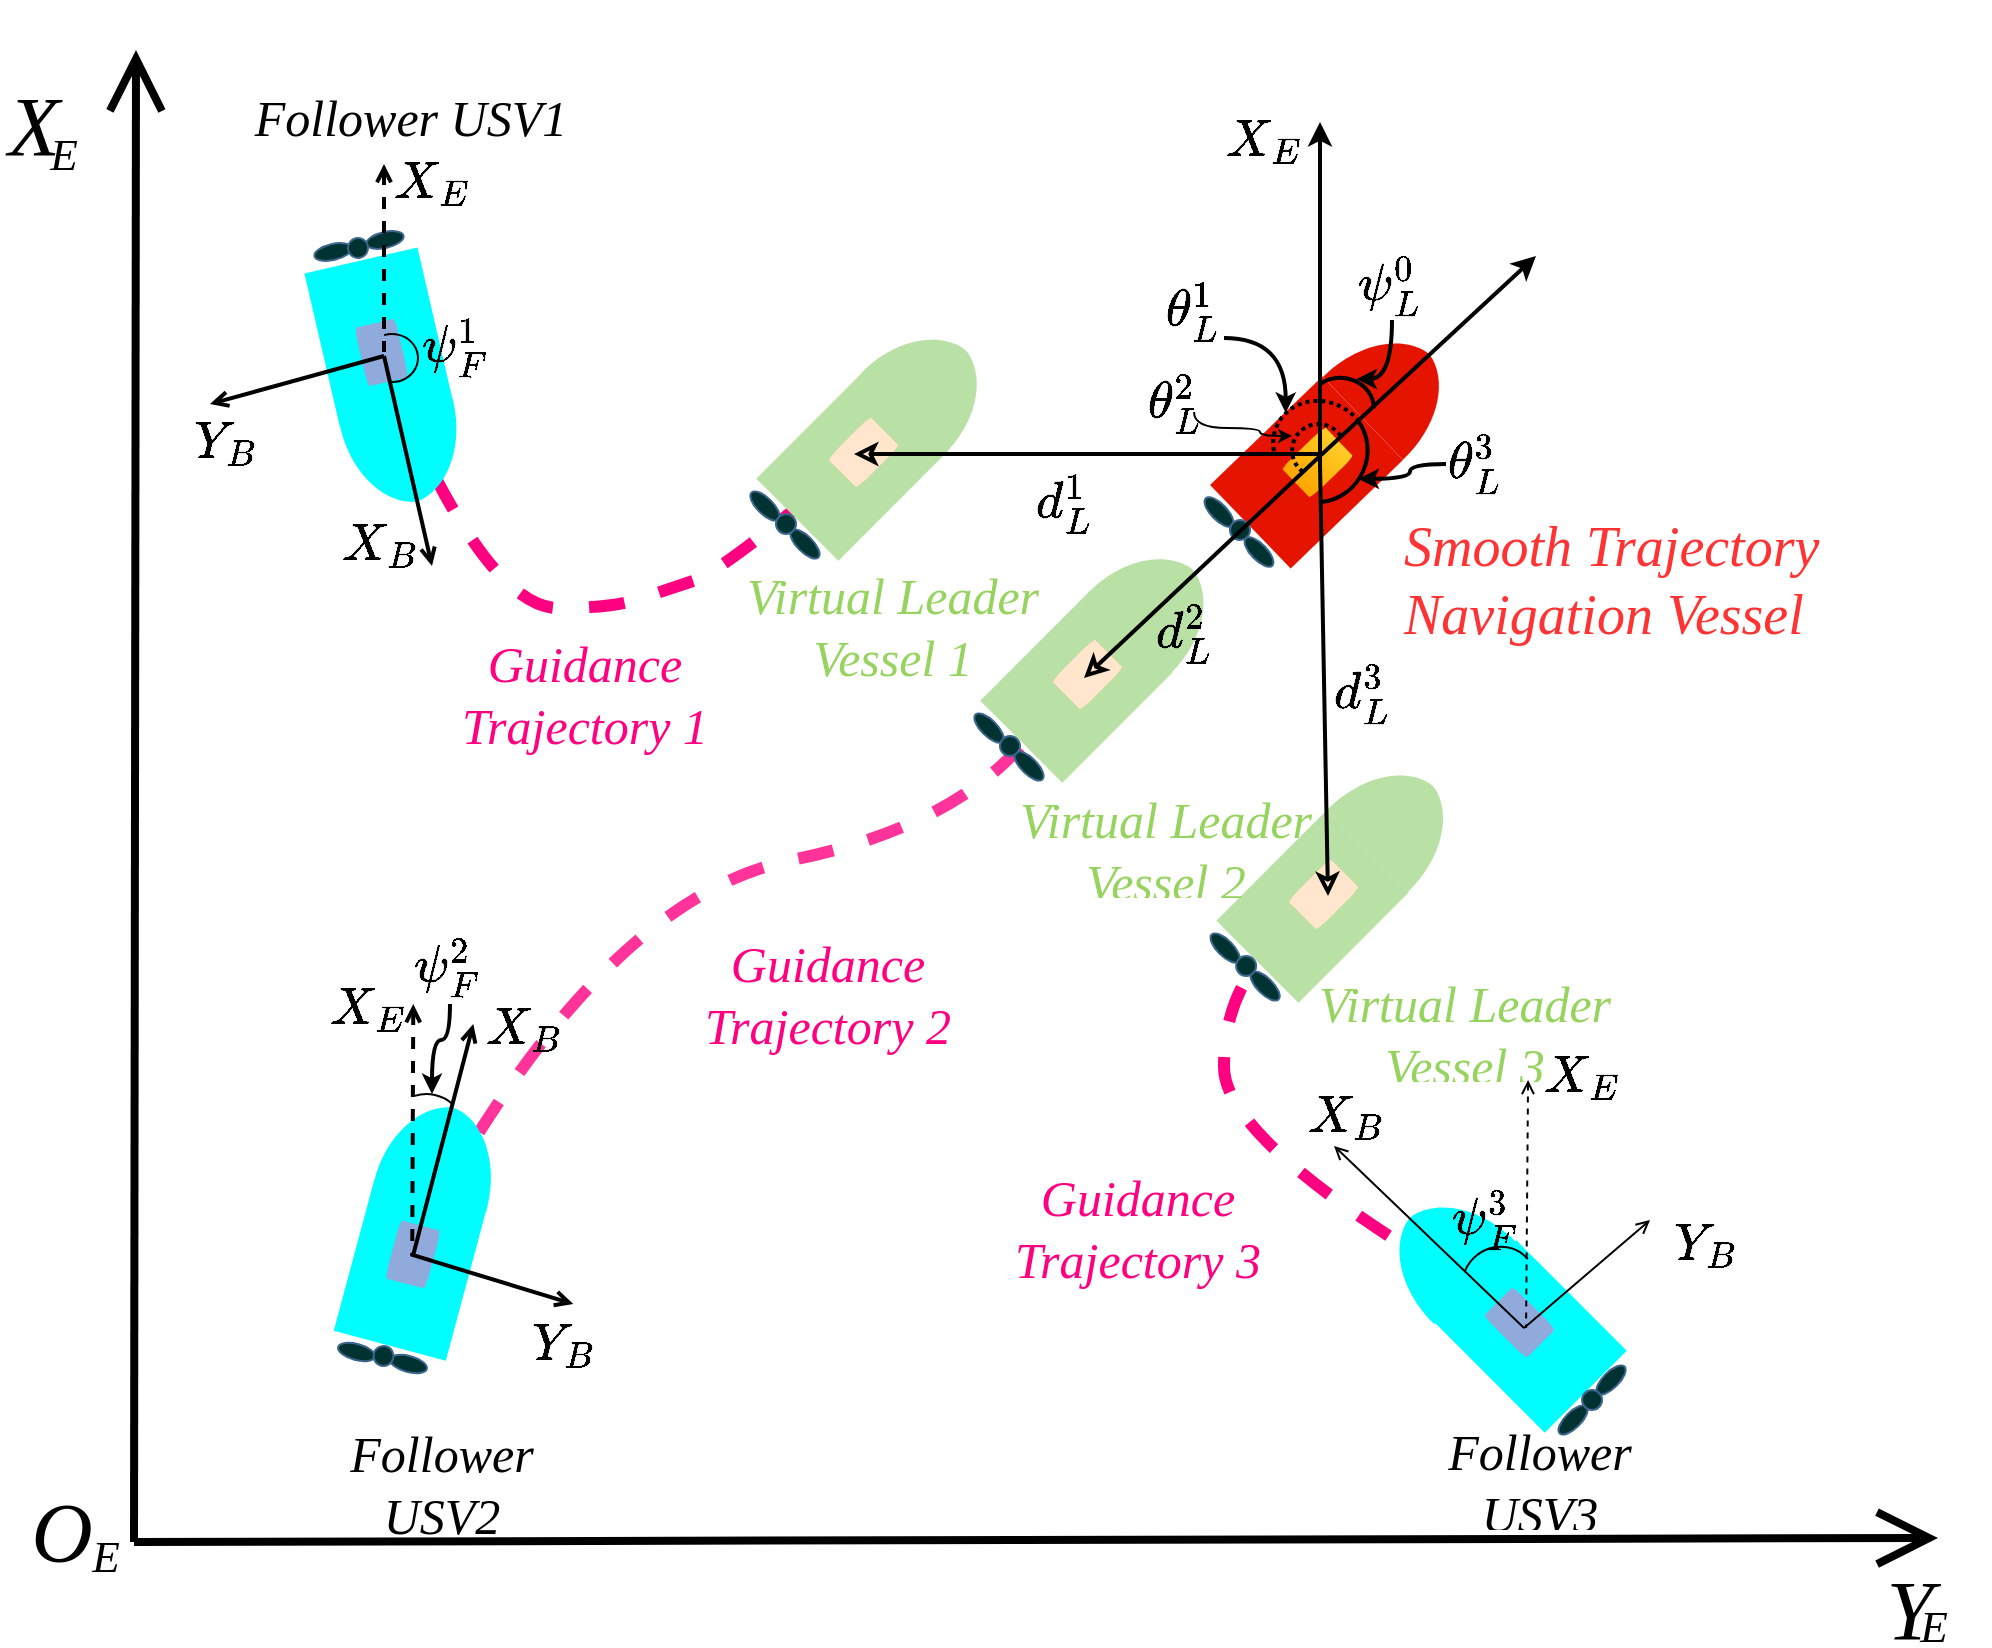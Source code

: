 <mxfile version="26.1.1">
  <diagram name="第 1 页" id="EB2nOKy307xg12RAAa4B">
    <mxGraphModel dx="3348" dy="154" grid="0" gridSize="10" guides="1" tooltips="1" connect="1" arrows="1" fold="1" page="0" pageScale="1" pageWidth="980" pageHeight="690" math="0" shadow="0">
      <root>
        <mxCell id="0" />
        <mxCell id="1" parent="0" />
        <UserObject label="" tags="连接线" id="l0arB5_CJVJ9rj2I4kkg-1">
          <mxCell style="vsdxID=230;edgeStyle=none;startArrow=none;endArrow=open;startSize=22;endSize=22;strokeWidth=4;strokeColor=#000000;spacingTop=0;spacingBottom=0;spacingLeft=0;spacingRight=0;verticalAlign=middle;html=1;labelBackgroundColor=#ffffff;rounded=0;" edge="1" parent="1">
            <mxGeometry relative="1" as="geometry">
              <Array as="points" />
              <mxPoint x="148" y="2429" as="sourcePoint" />
              <mxPoint x="149" y="1683" as="targetPoint" />
            </mxGeometry>
          </mxCell>
        </UserObject>
        <UserObject label="" tags="连接线" id="l0arB5_CJVJ9rj2I4kkg-2">
          <mxCell style="vsdxID=231;edgeStyle=none;startArrow=none;endArrow=open;startSize=22;endSize=22;strokeWidth=4;strokeColor=#000000;spacingTop=0;spacingBottom=0;spacingLeft=0;spacingRight=0;verticalAlign=middle;html=1;labelBackgroundColor=#FFFFFF;rounded=0;" edge="1" parent="1">
            <mxGeometry relative="1" as="geometry">
              <Array as="points" />
              <mxPoint x="148" y="2429" as="sourcePoint" />
              <mxPoint x="1050" y="2427" as="targetPoint" />
            </mxGeometry>
          </mxCell>
        </UserObject>
        <UserObject label="&lt;div style=&quot;font-size: 1px&quot;&gt;&lt;font style=&quot;font-size:42.33px;font-family:Times New Roman;color:#000000;direction:ltr;letter-spacing:0px;line-height:120%;opacity:1&quot;&gt;&lt;i&gt;Y&lt;br/&gt;&lt;/i&gt;&lt;/font&gt;&lt;/div&gt;" tags="背景" id="l0arB5_CJVJ9rj2I4kkg-3">
          <mxCell style="verticalAlign=middle;align=center;overflow=width;vsdxID=233;fillColor=none;gradientColor=none;shape=stencil(nZBLDoAgDERP0z3SIyjew0SURgSD+Lu9kMZoXLhwN9O+tukAlrNpJg1SzDH4QW/URgNYgZTkjA4UkwJUgGXng+6DX1zLfmoymdXo17xh5zmRJ6Q42BWCfc2oJfdAr+Yv+AP9Cb7OJ3H/2JG1HNGz/84klThPVCc=);strokeColor=none;strokeWidth=2;points=[];labelBackgroundColor=none;rounded=0;html=1;whiteSpace=wrap;" vertex="1" parent="1">
            <mxGeometry x="1019" y="2438" width="34" height="41" as="geometry" />
          </mxCell>
        </UserObject>
        <UserObject label="&lt;div style=&quot;font-size: 1px&quot;&gt;&lt;font style=&quot;font-size:42.33px;font-family:Times New Roman;color:#000000;direction:ltr;letter-spacing:0px;line-height:120%;opacity:1&quot;&gt;&lt;i&gt;O&lt;br/&gt;&lt;/i&gt;&lt;/font&gt;&lt;/div&gt;" tags="背景" id="l0arB5_CJVJ9rj2I4kkg-4">
          <mxCell style="verticalAlign=middle;align=center;overflow=width;vsdxID=234;fillColor=#ffffff;gradientColor=none;shape=stencil(nZBLDoAgDERP0z3SIyjew0SURgSD+Lu9kMZoXLhwN9O+tukAlrNpJg1SzDH4QW/URgNYgZTkjA4UkwJUgGXng+6DX1zLfmoymdXo17xh5zmRJ6Q42BWCfc2oJfdAr+Yv+AP9Cb7OJ3H/2JG1HNGz/84klThPVCc=);strokeColor=none;strokeWidth=2;points=[];labelBackgroundColor=none;rounded=0;html=1;whiteSpace=wrap;" vertex="1" parent="1">
            <mxGeometry x="95" y="2399" width="34" height="41" as="geometry" />
          </mxCell>
        </UserObject>
        <UserObject label="&lt;div&gt;&lt;font style=&quot;font-family: &amp;quot;Times New Roman&amp;quot;; color: rgb(0, 0, 0); direction: ltr; letter-spacing: 0px; line-height: 120%; opacity: 1;&quot;&gt;&lt;i&gt;Follower USV1&lt;br&gt;&lt;/i&gt;&lt;/font&gt;&lt;/div&gt;" tags="背景" id="l0arB5_CJVJ9rj2I4kkg-5">
          <mxCell style="verticalAlign=middle;align=center;overflow=width;vsdxID=248;fillColor=none;gradientColor=none;shape=stencil(nZBLDoAgDERP0z3SIyjew0SURgSD+Lu9kMZoXLhwN9O+tukAlrNpJg1SzDH4QW/URgNYgZTkjA4UkwJUgGXng+6DX1zLfmoymdXo17xh5zmRJ6Q42BWCfc2oJfdAr+Yv+AP9Cb7OJ3H/2JG1HNGz/84klThPVCc=);strokeColor=none;strokeWidth=2;points=[];labelBackgroundColor=none;rounded=0;html=1;whiteSpace=wrap;fontSize=25;" vertex="1" parent="1">
            <mxGeometry x="195.25" y="1701" width="182.75" height="27" as="geometry" />
          </mxCell>
        </UserObject>
        <UserObject label="&lt;div style=&quot;font-size: 1px&quot;&gt;&lt;font style=&quot;font-size:22.58px;font-family:Times New Roman;color:#000000;direction:ltr;letter-spacing:0px;line-height:120%;opacity:1&quot;&gt;&lt;i&gt;E&lt;br/&gt;&lt;/i&gt;&lt;/font&gt;&lt;/div&gt;" tags="背景" id="l0arB5_CJVJ9rj2I4kkg-6">
          <mxCell style="verticalAlign=middle;align=center;overflow=width;vsdxID=266;fillColor=none;gradientColor=none;shape=stencil(nZBLDoAgDERP0z3SIyjew0SURgSD+Lu9kMZoXLhwN9O+tukAlrNpJg1SzDH4QW/URgNYgZTkjA4UkwJUgGXng+6DX1zLfmoymdXo17xh5zmRJ6Q42BWCfc2oJfdAr+Yv+AP9Cb7OJ3H/2JG1HNGz/84klThPVCc=);strokeColor=none;strokeWidth=2;points=[];labelBackgroundColor=none;rounded=0;html=1;whiteSpace=wrap;" vertex="1" parent="1">
            <mxGeometry x="1038" y="2457" width="20" height="24" as="geometry" />
          </mxCell>
        </UserObject>
        <UserObject label="&lt;div style=&quot;font-size: 1px&quot;&gt;&lt;font style=&quot;font-size:22.58px;font-family:Times New Roman;color:#000000;direction:ltr;letter-spacing:0px;line-height:120%;opacity:1&quot;&gt;&lt;i&gt;E&lt;br/&gt;&lt;/i&gt;&lt;/font&gt;&lt;/div&gt;" tags="背景" id="l0arB5_CJVJ9rj2I4kkg-7">
          <mxCell style="verticalAlign=middle;align=center;overflow=width;vsdxID=267;fillColor=none;gradientColor=none;shape=stencil(nZBLDoAgDERP0z3SIyjew0SURgSD+Lu9kMZoXLhwN9O+tukAlrNpJg1SzDH4QW/URgNYgZTkjA4UkwJUgGXng+6DX1zLfmoymdXo17xh5zmRJ6Q42BWCfc2oJfdAr+Yv+AP9Cb7OJ3H/2JG1HNGz/84klThPVCc=);strokeColor=none;strokeWidth=2;points=[];labelBackgroundColor=none;rounded=0;html=1;whiteSpace=wrap;" vertex="1" parent="1">
            <mxGeometry x="124" y="2422" width="20" height="24" as="geometry" />
          </mxCell>
        </UserObject>
        <UserObject label="" tags="背景" id="l0arB5_CJVJ9rj2I4kkg-8">
          <mxCell style="vsdxID=268;fillColor=none;gradientColor=none;strokeColor=none;strokeWidth=2;points=[];labelBackgroundColor=none;rounded=0;html=1;whiteSpace=wrap;" vertex="1" parent="1">
            <mxGeometry x="81" y="1696" width="43" height="50" as="geometry" />
          </mxCell>
        </UserObject>
        <mxCell id="l0arB5_CJVJ9rj2I4kkg-9" value="&lt;div style=&quot;font-size: 1px&quot;&gt;&lt;font style=&quot;font-size:42.33px;font-family:Times New Roman;color:#000000;direction:ltr;letter-spacing:0px;line-height:120%;opacity:1&quot;&gt;&lt;i&gt;X&lt;br/&gt;&lt;/i&gt;&lt;/font&gt;&lt;/div&gt;" style="verticalAlign=middle;align=center;overflow=width;vsdxID=269;fillColor=#ffffff;gradientColor=none;shape=stencil(nZBLDoAgDERP0z3SIyjew0SURgSD+Lu9kMZoXLhwN9O+tukAlrNpJg1SzDH4QW/URgNYgZTkjA4UkwJUgGXng+6DX1zLfmoymdXo17xh5zmRJ6Q42BWCfc2oJfdAr+Yv+AP9Cb7OJ3H/2JG1HNGz/84klThPVCc=);strokeColor=none;strokeWidth=2;points=[];labelBackgroundColor=none;rounded=0;html=1;whiteSpace=wrap;" vertex="1" parent="l0arB5_CJVJ9rj2I4kkg-8">
          <mxGeometry width="34" height="41" as="geometry" />
        </mxCell>
        <mxCell id="l0arB5_CJVJ9rj2I4kkg-10" value="&lt;div style=&quot;font-size: 1px&quot;&gt;&lt;font style=&quot;font-size:22.58px;font-family:Times New Roman;color:#000000;direction:ltr;letter-spacing:0px;line-height:120%;opacity:1&quot;&gt;&lt;i&gt;E&lt;br/&gt;&lt;/i&gt;&lt;/font&gt;&lt;/div&gt;" style="verticalAlign=middle;align=center;overflow=width;vsdxID=270;fillColor=none;gradientColor=none;shape=stencil(nZBLDoAgDERP0z3SIyjew0SURgSD+Lu9kMZoXLhwN9O+tukAlrNpJg1SzDH4QW/URgNYgZTkjA4UkwJUgGXng+6DX1zLfmoymdXo17xh5zmRJ6Q42BWCfc2oJfdAr+Yv+AP9Cb7OJ3H/2JG1HNGz/84klThPVCc=);strokeColor=none;strokeWidth=2;points=[];labelBackgroundColor=none;rounded=0;html=1;whiteSpace=wrap;" vertex="1" parent="l0arB5_CJVJ9rj2I4kkg-8">
          <mxGeometry x="22" y="25" width="20" height="24" as="geometry" />
        </mxCell>
        <mxCell id="l0arB5_CJVJ9rj2I4kkg-11" value="\(Y_{B}\)" style="text;html=1;align=center;verticalAlign=middle;whiteSpace=wrap;rounded=0;fontSize=22;fontStyle=1" vertex="1" parent="1">
          <mxGeometry x="341.64" y="2321" width="41" height="20" as="geometry" />
        </mxCell>
        <mxCell id="l0arB5_CJVJ9rj2I4kkg-12" value="\(Y_{B}\)" style="text;html=1;align=center;verticalAlign=middle;whiteSpace=wrap;rounded=0;fontSize=22;fontStyle=1" vertex="1" parent="1">
          <mxGeometry x="912.55" y="2270.66" width="41" height="20" as="geometry" />
        </mxCell>
        <mxCell id="l0arB5_CJVJ9rj2I4kkg-13" value="\(X_{E}\)" style="text;html=1;align=center;verticalAlign=middle;whiteSpace=wrap;rounded=0;fontSize=22;fontStyle=1" vertex="1" parent="1">
          <mxGeometry x="855" y="2187" width="34" height="20" as="geometry" />
        </mxCell>
        <mxCell id="l0arB5_CJVJ9rj2I4kkg-14" value="\(X_{B}\)" style="text;html=1;align=center;verticalAlign=middle;whiteSpace=wrap;rounded=0;fontSize=22;fontStyle=1" vertex="1" parent="1">
          <mxGeometry x="737" y="2207" width="34" height="20" as="geometry" />
        </mxCell>
        <mxCell id="l0arB5_CJVJ9rj2I4kkg-15" value="" style="group;rotation=-30;" vertex="1" connectable="0" parent="1">
          <mxGeometry x="678" y="1822.002" width="196" height="112.013" as="geometry" />
        </mxCell>
        <mxCell id="l0arB5_CJVJ9rj2I4kkg-16" style="vsdxID=272;rotation=-314;fillColor=#e51400;shape=stencil(lZPRcoMgEEW/hkeZZdERntPkP5gElamVDJrG/H2xUBQzk2ne2OWwFy67hB/GTl01QRgnZz/13VymjvAPgmiGTjsz+RXhR8IPjXW6dfY2XEJ8VQu5rL7s91JhDueAAi6HEB4hwQB+41OgzzcXcJZ4FvmYkZIyGVIzRigSMZSCchEJnhMxlDWt6peyuWYpqRS5JvPXYLkuA4os1y1LWuXSQKXcKit39rtuTlXrcDFw0SCskmURqqpUdFcT5kLNZiycndRk7JA9pleu1YXXK5petdnWeNf6ukmzV94IoELm/mxfjvm/Jne2HvI9899/WU+w57/G1CB/djzwuWf4SolcfdeKvRneaNz3aL9YJ6QxfR8GbLu/nyifCtPIjz8=);strokeColor=light-dark(#E51400,#FFACAC);strokeWidth=0;spacingTop=-3;spacingBottom=-3;spacingLeft=-3;spacingRight=-3;points=[];labelBackgroundColor=none;rounded=0;html=1;whiteSpace=wrap;fontColor=#ffffff;" vertex="1" parent="l0arB5_CJVJ9rj2I4kkg-15">
          <mxGeometry x="72" y="6" width="57.5" height="46" as="geometry" />
        </mxCell>
        <mxCell id="l0arB5_CJVJ9rj2I4kkg-17" style="vsdxID=273;rotation=-314;fillColor=#e51400;shape=stencil(nZBRDoQgDERP03+WHsHFe5iISyOCQdT19kIaIxq//Jtp3zTpAFaTaUYNUkwx+F6v1EYD+AUpyRkdKCYFqACrzgf9C352LfuxyWRWg1/yhT/nRE5IsZWuZtCSK8CPeI0e/hF+jV7AJM4PO7KWCyr390bSiNtEtQM=);strokeColor=#E51400;strokeWidth=0;spacingTop=-3;spacingBottom=-3;spacingLeft=-3;spacingRight=-3;points=[];labelBackgroundColor=none;rounded=0;html=1;whiteSpace=wrap;fontColor=#ffffff;" vertex="1" parent="l0arB5_CJVJ9rj2I4kkg-15">
          <mxGeometry x="27" y="33" width="58" height="78" as="geometry" />
        </mxCell>
        <mxCell id="l0arB5_CJVJ9rj2I4kkg-18" style="vsdxID=274;rotation=-314;fillColor=#ffcd28;gradientColor=#ffa500;shape=stencil(tZTbUsMgEIafhsswHJPmWut7MC1tGWPSIamNby+RhWSjrTqjd7B8sP8eWCIf+pM5WyJYP/ju2V7dfjgR+UiEcO3JejeEFZFbIh8OnbdH313afdyfzUROq5fudXphjPdqTXU13RLsLVrYx+4pwruLjzTP+KYEHEyMljxaRgFQSbkGCEyccvAyygwpBZBMUFktnRu/C6celGrKgfegNJhUehUerWmNgglIJQEpzOj6wneDGVzXLoNljfFHWwR/xaExR3TUX609L8z8Xno4Yzg5SlEtcXZmBgxlTdkqOTMj18xPPW/KnK9cl4rqzaou6VouSxBcY9+JAc+Naxf9E0rAUcZX9FqnoEpiobMEgRKfJC4DkZi4lRwskZGvO+JGl4nPXVZr1GUy1zTFTEX6Av/QZFggD79EYoV6ritAKgtCn/qv5N3ph2/mya/gsJjH1sE1TZx6y/P1mAumOCLl9h0=);strokeColor=#d79b00;strokeWidth=0;spacingTop=-3;spacingBottom=-3;spacingLeft=-3;spacingRight=-3;points=[];labelBackgroundColor=none;rounded=0;html=1;whiteSpace=wrap;" vertex="1" parent="l0arB5_CJVJ9rj2I4kkg-15">
          <mxGeometry x="51" y="52" width="21" height="30" as="geometry" />
        </mxCell>
        <mxCell id="l0arB5_CJVJ9rj2I4kkg-19" style="vsdxID=275;fillColor=none;gradientColor=none;strokeColor=none;strokeWidth=2;points=[];labelBackgroundColor=none;rounded=0;html=1;whiteSpace=wrap;rotation=-374;" vertex="1" parent="l0arB5_CJVJ9rj2I4kkg-15">
          <mxGeometry x="10" y="82" width="26" height="39" as="geometry" />
        </mxCell>
        <mxCell id="l0arB5_CJVJ9rj2I4kkg-20" style="vsdxID=276;rotation=-314;fillColor=#003232;gradientColor=none;shape=stencil(vVFBDgIhDHwNRxKE+IJ1/Ufjll0iLpuCLv5eSDWKevLgbaYznTatMF2cYEGhVUwUjri6IU3C7ITWbp6QXCpImF6YzgbCkcJ5HpgvUJ0VncKlJmTuU7VDqyuzLdM9O4EORaLcaIpa7yNoo75GqSwhuygpJEguzM1UDzSiLGOk9TDec1iKK+LyUf5lsf+tVcDzzNZ5z1961d/fUkr8UtPfAA==);strokeColor=#3c668c;points=[[0.5,0,0],[0.5,0.5,0],[0.5,0.5,0],[0.5,0.5,0],[1,0.5,0]];labelBackgroundColor=none;rounded=0;html=1;whiteSpace=wrap;" vertex="1" parent="l0arB5_CJVJ9rj2I4kkg-19">
          <mxGeometry x="13" y="26" width="19" height="8" as="geometry" />
        </mxCell>
        <mxCell id="l0arB5_CJVJ9rj2I4kkg-21" style="vsdxID=277;rotation=-314;fillColor=#003232;gradientColor=none;shape=stencil(vVFBDgIhDHwNRxKE+IJ1/Ufjll0iLpuCLv5eSDWKevLgbaYznTatMF2cYEGhVUwUjri6IU3C7ITWbp6QXCpImF6YzgbCkcJ5HpgvUJ0VncKlJmTuU7VDqyuzLdM9O4EORaLcaIpa7yNoo75GqSwhuygpJEguzM1UDzSiLGOk9TDec1iKK+LyUf5lsf+tVcDzzNZ5z1961d/fUkr8UtPfAA==);strokeColor=#3c668c;points=[[0.5,0,0],[0.5,0.5,0],[0.5,0.5,0],[0.5,0.5,0],[1,0.5,0]];labelBackgroundColor=none;rounded=0;html=1;whiteSpace=wrap;" vertex="1" parent="l0arB5_CJVJ9rj2I4kkg-19">
          <mxGeometry x="-7" y="6" width="19" height="8" as="geometry" />
        </mxCell>
        <mxCell id="l0arB5_CJVJ9rj2I4kkg-22" style="vsdxID=278;rotation=-314;fillColor=#003232;gradientColor=none;shape=stencil(vVHLDsIgEPwajiQU4hfU+h8bu7RELM2CFv9eyMZYjCcP3mZ2Zh/ZEaaPM6wotIqJwgU3N6ZZmKPQ2i0zkksFCTMI09tAOFG4LSPzFaqzomu41wmZ+1Tt0OrB7MD0xE6gc5EoN5qi1vsa1Kmvo1SWkF2UFBIkF5ZmqweaUJY10nqYGiluiOuu3P182P/OKuD9Zuu855T2+mcspcSRmuEJ);strokeColor=#3c668c;points=[[0.5,0,0],[0.5,0.5,0],[0.5,0.5,0],[0.5,0.5,0],[1,0.5,0],[0.15,0.85,0],[0.85,0.85,0],[0.85,0.15,0],[0.15,0.15,0]];labelBackgroundColor=none;rounded=0;html=1;whiteSpace=wrap;" vertex="1" parent="l0arB5_CJVJ9rj2I4kkg-19">
          <mxGeometry x="8" y="14" width="10" height="10" as="geometry" />
        </mxCell>
        <mxCell id="l0arB5_CJVJ9rj2I4kkg-23" value="\(\theta_{L}^3\)" style="text;html=1;align=center;verticalAlign=middle;whiteSpace=wrap;rounded=0;fontSize=22;fontStyle=1" vertex="1" parent="l0arB5_CJVJ9rj2I4kkg-15">
          <mxGeometry x="131" y="53" width="19.5" height="30.01" as="geometry" />
        </mxCell>
        <mxCell id="l0arB5_CJVJ9rj2I4kkg-24" value="" style="verticalLabelPosition=bottom;verticalAlign=top;html=1;shape=mxgraph.basic.arc;startAngle=0.645;endAngle=0.057;rotation=30;dashed=1;strokeWidth=2;dashPattern=1 1;" vertex="1" parent="l0arB5_CJVJ9rj2I4kkg-15">
          <mxGeometry x="39.07" y="37.04" width="49.04" height="44.63" as="geometry" />
        </mxCell>
        <mxCell id="l0arB5_CJVJ9rj2I4kkg-25" value="" style="verticalLabelPosition=bottom;verticalAlign=top;html=1;shape=mxgraph.basic.arc;startAngle=0.48;endAngle=0.04;rotation=45;dashed=1;strokeWidth=2;dashPattern=1 1;" vertex="1" parent="l0arB5_CJVJ9rj2I4kkg-15">
          <mxGeometry x="48.94" y="48.2" width="27.09" height="26.53" as="geometry" />
        </mxCell>
        <mxCell id="l0arB5_CJVJ9rj2I4kkg-26" value="" style="verticalLabelPosition=bottom;verticalAlign=top;html=1;shape=mxgraph.basic.arc;startAngle=0.838;endAngle=0.215;rotation=15;strokeWidth=2;" vertex="1" parent="l0arB5_CJVJ9rj2I4kkg-15">
          <mxGeometry x="58" y="25" width="32.06" height="28" as="geometry" />
        </mxCell>
        <mxCell id="l0arB5_CJVJ9rj2I4kkg-27" value="" style="verticalLabelPosition=bottom;verticalAlign=top;html=1;shape=mxgraph.basic.arc;startAngle=0.059;endAngle=0.405;rotation=30;strokeWidth=2;" vertex="1" parent="l0arB5_CJVJ9rj2I4kkg-15">
          <mxGeometry x="38.49" y="36.9" width="48" height="50.51" as="geometry" />
        </mxCell>
        <mxCell id="l0arB5_CJVJ9rj2I4kkg-28" value="" style="endArrow=classic;html=1;rounded=0;edgeStyle=orthogonalEdgeStyle;curved=1;targetPerimeterSpacing=14;endSize=4;endFill=1;entryX=0.995;entryY=0.532;entryDx=0;entryDy=0;entryPerimeter=0;strokeWidth=2;" edge="1" parent="l0arB5_CJVJ9rj2I4kkg-15" target="l0arB5_CJVJ9rj2I4kkg-27">
          <mxGeometry width="50" height="50" relative="1" as="geometry">
            <mxPoint x="126" y="67.998" as="sourcePoint" />
            <mxPoint x="60" y="67.998" as="targetPoint" />
            <Array as="points">
              <mxPoint x="108" y="68" />
              <mxPoint x="108" y="75" />
            </Array>
          </mxGeometry>
        </mxCell>
        <mxCell id="l0arB5_CJVJ9rj2I4kkg-29" value="" style="endArrow=classic;html=1;rounded=0;edgeStyle=orthogonalEdgeStyle;curved=1;targetPerimeterSpacing=14;endSize=4;endFill=1;entryX=0.608;entryY=-0.034;entryDx=0;entryDy=0;entryPerimeter=0;strokeWidth=2;" edge="1" parent="l0arB5_CJVJ9rj2I4kkg-15" target="l0arB5_CJVJ9rj2I4kkg-26">
          <mxGeometry width="50" height="50" relative="1" as="geometry">
            <mxPoint x="99" y="-4.002" as="sourcePoint" />
            <mxPoint x="144" y="24.98" as="targetPoint" />
            <Array as="points">
              <mxPoint x="99" y="-4" />
              <mxPoint x="99" y="25" />
            </Array>
          </mxGeometry>
        </mxCell>
        <UserObject label="&lt;div&gt;&lt;font style=&quot;font-family: &amp;quot;Times New Roman&amp;quot;; color: rgb(0, 0, 0); direction: ltr; letter-spacing: 0px; line-height: 120%; opacity: 1;&quot;&gt;&lt;i&gt;Follower USV2&lt;br&gt;&lt;/i&gt;&lt;/font&gt;&lt;/div&gt;&lt;div&gt;&lt;font style=&quot;font-family: &amp;quot;Times New Roman&amp;quot;; color: rgb(0, 0, 0); direction: ltr; letter-spacing: 0px; line-height: 120%; opacity: 1;&quot;&gt;&lt;i&gt;&lt;br&gt;&lt;/i&gt;&lt;/font&gt;&lt;/div&gt;" tags="背景" id="l0arB5_CJVJ9rj2I4kkg-30">
          <mxCell style="verticalAlign=middle;align=center;overflow=width;vsdxID=248;fillColor=none;gradientColor=none;shape=stencil(nZBLDoAgDERP0z3SIyjew0SURgSD+Lu9kMZoXLhwN9O+tukAlrNpJg1SzDH4QW/URgNYgZTkjA4UkwJUgGXng+6DX1zLfmoymdXo17xh5zmRJ6Q42BWCfc2oJfdAr+Yv+AP9Cb7OJ3H/2JG1HNGz/84klThPVCc=);strokeColor=none;strokeWidth=2;points=[];labelBackgroundColor=none;rounded=0;html=1;whiteSpace=wrap;fontSize=25;" vertex="1" parent="1">
            <mxGeometry x="234" y="2369" width="135.5" height="61" as="geometry" />
          </mxCell>
        </UserObject>
        <UserObject label="&lt;div&gt;&lt;font style=&quot;font-family: &amp;quot;Times New Roman&amp;quot;; color: rgb(0, 0, 0); direction: ltr; letter-spacing: 0px; line-height: 120%; opacity: 1;&quot;&gt;&lt;i&gt;Follower USV3&lt;/i&gt;&lt;/font&gt;&lt;/div&gt;&lt;div&gt;&lt;font style=&quot;font-family: &amp;quot;Times New Roman&amp;quot;; color: rgb(0, 0, 0); direction: ltr; letter-spacing: 0px; line-height: 120%; opacity: 1;&quot;&gt;&lt;i&gt;&lt;br&gt;&lt;/i&gt;&lt;/font&gt;&lt;/div&gt;" tags="背景" id="l0arB5_CJVJ9rj2I4kkg-31">
          <mxCell style="verticalAlign=middle;align=center;overflow=width;vsdxID=248;fillColor=none;gradientColor=none;shape=stencil(nZBLDoAgDERP0z3SIyjew0SURgSD+Lu9kMZoXLhwN9O+tukAlrNpJg1SzDH4QW/URgNYgZTkjA4UkwJUgGXng+6DX1zLfmoymdXo17xh5zmRJ6Q42BWCfc2oJfdAr+Yv+AP9Cb7OJ3H/2JG1HNGz/84klThPVCc=);strokeColor=none;strokeWidth=2;points=[];labelBackgroundColor=none;rounded=0;html=1;whiteSpace=wrap;fontSize=25;" vertex="1" parent="1">
            <mxGeometry x="783" y="2368" width="135.5" height="54" as="geometry" />
          </mxCell>
        </UserObject>
        <mxCell id="l0arB5_CJVJ9rj2I4kkg-32" value="" style="curved=1;endArrow=classic;html=1;rounded=0;exitX=0.293;exitY=0.194;exitDx=0;exitDy=0;exitPerimeter=0;dashed=1;strokeColor=#FF0080;strokeWidth=6;" edge="1" parent="1" source="l0arB5_CJVJ9rj2I4kkg-108" target="l0arB5_CJVJ9rj2I4kkg-36">
          <mxGeometry width="50" height="50" relative="1" as="geometry">
            <mxPoint x="567" y="2102" as="sourcePoint" />
            <mxPoint x="617" y="2052" as="targetPoint" />
            <Array as="points">
              <mxPoint x="333" y="1962" />
              <mxPoint x="387" y="1962" />
              <mxPoint x="414" y="1953" />
              <mxPoint x="441" y="1944" />
            </Array>
          </mxGeometry>
        </mxCell>
        <mxCell id="l0arB5_CJVJ9rj2I4kkg-33" value="" style="group;rotation=-15;" vertex="1" connectable="0" parent="1">
          <mxGeometry x="451.0" y="1818.002" width="270.0" height="187" as="geometry" />
        </mxCell>
        <mxCell id="l0arB5_CJVJ9rj2I4kkg-34" style="vsdxID=272;rotation=45;fillColor=light-dark(#B9E0A5,#FF9281);shape=stencil(lZPRcoMgEEW/hkeZZdERntPkP5gElamVDJrG/H2xUBQzk2ne2OWwFy67hB/GTl01QRgnZz/13VymjvAPgmiGTjsz+RXhR8IPjXW6dfY2XEJ8VQu5rL7s91JhDueAAi6HEB4hwQB+41OgzzcXcJZ4FvmYkZIyGVIzRigSMZSCchEJnhMxlDWt6peyuWYpqRS5JvPXYLkuA4os1y1LWuXSQKXcKit39rtuTlXrcDFw0SCskmURqqpUdFcT5kLNZiycndRk7JA9pleu1YXXK5petdnWeNf6ukmzV94IoELm/mxfjvm/Jne2HvI9899/WU+w57/G1CB/djzwuWf4SolcfdeKvRneaNz3aL9YJ6QxfR8GbLu/nyifCtPIjz8=);strokeColor=light-dark(#B9E0A5,#FFACAC);strokeWidth=0;spacingTop=-3;spacingBottom=-3;spacingLeft=-3;spacingRight=-3;points=[];labelBackgroundColor=none;rounded=0;html=1;whiteSpace=wrap;fontColor=#ffffff;" vertex="1" parent="l0arB5_CJVJ9rj2I4kkg-33">
          <mxGeometry x="67.72" y="8.52" width="58.12" height="45" as="geometry" />
        </mxCell>
        <mxCell id="l0arB5_CJVJ9rj2I4kkg-35" style="vsdxID=273;rotation=45;fillColor=#B9E0A5;shape=stencil(nZBRDoQgDERP03+WHsHFe5iISyOCQdT19kIaIxq//Jtp3zTpAFaTaUYNUkwx+F6v1EYD+AUpyRkdKCYFqACrzgf9C352LfuxyWRWg1/yhT/nRE5IsZWuZtCSK8CPeI0e/hF+jV7AJM4PO7KWCyr390bSiNtEtQM=);strokeColor=#B9E0A5;strokeWidth=0;spacingTop=-3;spacingBottom=-3;spacingLeft=-3;spacingRight=-3;points=[];labelBackgroundColor=none;rounded=0;html=1;whiteSpace=wrap;fontColor=#ffffff;" vertex="1" parent="l0arB5_CJVJ9rj2I4kkg-33">
          <mxGeometry x="27" y="33" width="58" height="78" as="geometry" />
        </mxCell>
        <mxCell id="l0arB5_CJVJ9rj2I4kkg-36" style="vsdxID=274;rotation=45;fillColor=#ffe6cc;shape=stencil(tZTbUsMgEIafhsswHJPmWut7MC1tGWPSIamNby+RhWSjrTqjd7B8sP8eWCIf+pM5WyJYP/ju2V7dfjgR+UiEcO3JejeEFZFbIh8OnbdH313afdyfzUROq5fudXphjPdqTXU13RLsLVrYx+4pwruLjzTP+KYEHEyMljxaRgFQSbkGCEyccvAyygwpBZBMUFktnRu/C6celGrKgfegNJhUehUerWmNgglIJQEpzOj6wneDGVzXLoNljfFHWwR/xaExR3TUX609L8z8Xno4Yzg5SlEtcXZmBgxlTdkqOTMj18xPPW/KnK9cl4rqzaou6VouSxBcY9+JAc+Naxf9E0rAUcZX9FqnoEpiobMEgRKfJC4DkZi4lRwskZGvO+JGl4nPXVZr1GUy1zTFTEX6Av/QZFggD79EYoV6ritAKgtCn/qv5N3ph2/mya/gsJjH1sE1TZx6y/P1mAumOCLl9h0=);strokeColor=#d79b00;strokeWidth=0;spacingTop=-3;spacingBottom=-3;spacingLeft=-3;spacingRight=-3;points=[];labelBackgroundColor=none;rounded=0;html=1;whiteSpace=wrap;" vertex="1" parent="l0arB5_CJVJ9rj2I4kkg-33">
          <mxGeometry x="51" y="51" width="21" height="30" as="geometry" />
        </mxCell>
        <mxCell id="l0arB5_CJVJ9rj2I4kkg-37" style="vsdxID=275;fillColor=none;gradientColor=none;strokeColor=none;strokeWidth=2;points=[];labelBackgroundColor=none;rounded=0;html=1;whiteSpace=wrap;rotation=-15;" vertex="1" parent="l0arB5_CJVJ9rj2I4kkg-33">
          <mxGeometry x="10" y="83" width="26" height="39" as="geometry" />
        </mxCell>
        <mxCell id="l0arB5_CJVJ9rj2I4kkg-38" style="vsdxID=276;rotation=45;fillColor=#003232;gradientColor=none;shape=stencil(vVFBDgIhDHwNRxKE+IJ1/Ufjll0iLpuCLv5eSDWKevLgbaYznTatMF2cYEGhVUwUjri6IU3C7ITWbp6QXCpImF6YzgbCkcJ5HpgvUJ0VncKlJmTuU7VDqyuzLdM9O4EORaLcaIpa7yNoo75GqSwhuygpJEguzM1UDzSiLGOk9TDec1iKK+LyUf5lsf+tVcDzzNZ5z1961d/fUkr8UtPfAA==);strokeColor=#3c668c;points=[[0.5,0,0],[0.5,0.5,0],[0.5,0.5,0],[0.5,0.5,0],[1,0.5,0]];labelBackgroundColor=none;rounded=0;html=1;whiteSpace=wrap;" vertex="1" parent="l0arB5_CJVJ9rj2I4kkg-37">
          <mxGeometry x="13" y="25" width="19" height="8" as="geometry" />
        </mxCell>
        <mxCell id="l0arB5_CJVJ9rj2I4kkg-39" style="vsdxID=277;rotation=45;fillColor=#003232;gradientColor=none;shape=stencil(vVFBDgIhDHwNRxKE+IJ1/Ufjll0iLpuCLv5eSDWKevLgbaYznTatMF2cYEGhVUwUjri6IU3C7ITWbp6QXCpImF6YzgbCkcJ5HpgvUJ0VncKlJmTuU7VDqyuzLdM9O4EORaLcaIpa7yNoo75GqSwhuygpJEguzM1UDzSiLGOk9TDec1iKK+LyUf5lsf+tVcDzzNZ5z1961d/fUkr8UtPfAA==);strokeColor=#3c668c;points=[[0.5,0,0],[0.5,0.5,0],[0.5,0.5,0],[0.5,0.5,0],[1,0.5,0]];labelBackgroundColor=none;rounded=0;html=1;whiteSpace=wrap;" vertex="1" parent="l0arB5_CJVJ9rj2I4kkg-37">
          <mxGeometry x="-7" y="6" width="19" height="8" as="geometry" />
        </mxCell>
        <mxCell id="l0arB5_CJVJ9rj2I4kkg-40" style="vsdxID=278;rotation=45;fillColor=#003232;gradientColor=none;shape=stencil(vVHLDsIgEPwajiQU4hfU+h8bu7RELM2CFv9eyMZYjCcP3mZ2Zh/ZEaaPM6wotIqJwgU3N6ZZmKPQ2i0zkksFCTMI09tAOFG4LSPzFaqzomu41wmZ+1Tt0OrB7MD0xE6gc5EoN5qi1vsa1Kmvo1SWkF2UFBIkF5ZmqweaUJY10nqYGiluiOuu3P182P/OKuD9Zuu855T2+mcspcSRmuEJ);strokeColor=#3c668c;points=[[0.5,0,0],[0.5,0.5,0],[0.5,0.5,0],[0.5,0.5,0],[1,0.5,0],[0.15,0.85,0],[0.85,0.85,0],[0.85,0.15,0],[0.15,0.15,0]];labelBackgroundColor=none;rounded=0;html=1;whiteSpace=wrap;" vertex="1" parent="l0arB5_CJVJ9rj2I4kkg-37">
          <mxGeometry x="8" y="14" width="10" height="10" as="geometry" />
        </mxCell>
        <mxCell id="l0arB5_CJVJ9rj2I4kkg-41" value="\(\theta_{L}^2\)" style="text;html=1;align=center;verticalAlign=middle;whiteSpace=wrap;rounded=0;fontSize=22;fontStyle=1" vertex="1" parent="l0arB5_CJVJ9rj2I4kkg-33">
          <mxGeometry x="209" y="30.99" width="18" height="20.01" as="geometry" />
        </mxCell>
        <mxCell id="l0arB5_CJVJ9rj2I4kkg-42" value="\(d_{L}^1\)" style="text;html=1;align=center;verticalAlign=middle;whiteSpace=wrap;rounded=0;fontSize=22;fontStyle=1" vertex="1" parent="l0arB5_CJVJ9rj2I4kkg-33">
          <mxGeometry x="153" y="81" width="18" height="20.01" as="geometry" />
        </mxCell>
        <mxCell id="l0arB5_CJVJ9rj2I4kkg-43" value="" style="endArrow=classic;html=1;rounded=0;edgeStyle=orthogonalEdgeStyle;curved=1;targetPerimeterSpacing=14;endSize=4;endFill=1;strokeWidth=2;entryX=0.014;entryY=0.37;entryDx=0;entryDy=0;entryPerimeter=0;" edge="1" parent="l0arB5_CJVJ9rj2I4kkg-33" target="l0arB5_CJVJ9rj2I4kkg-24">
          <mxGeometry width="50" height="50" relative="1" as="geometry">
            <mxPoint x="242.0" y="8.998" as="sourcePoint" />
            <mxPoint x="269.0" y="44.998" as="targetPoint" />
            <Array as="points">
              <mxPoint x="273" y="9" />
            </Array>
          </mxGeometry>
        </mxCell>
        <UserObject label="&lt;div&gt;&lt;font style=&quot;font-family: &amp;quot;Times New Roman&amp;quot;; direction: ltr; letter-spacing: 0px; line-height: 120%; opacity: 1;&quot;&gt;&lt;i&gt;Virtual Leader Vessel 1&lt;br&gt;&lt;/i&gt;&lt;/font&gt;&lt;/div&gt;&lt;div&gt;&lt;font style=&quot;font-family: &amp;quot;Times New Roman&amp;quot;; direction: ltr; letter-spacing: 0px; line-height: 120%; opacity: 1;&quot;&gt;&lt;i&gt;&lt;br&gt;&lt;/i&gt;&lt;/font&gt;&lt;/div&gt;" tags="背景" id="l0arB5_CJVJ9rj2I4kkg-44">
          <mxCell style="verticalAlign=middle;align=center;overflow=width;vsdxID=248;fillColor=none;gradientColor=none;shape=stencil(nZBLDoAgDERP0z3SIyjew0SURgSD+Lu9kMZoXLhwN9O+tukAlrNpJg1SzDH4QW/URgNYgZTkjA4UkwJUgGXng+6DX1zLfmoymdXo17xh5zmRJ6Q42BWCfc2oJfdAr+Yv+AP9Cb7OJ3H/2JG1HNGz/84klThPVCc=);strokeColor=none;strokeWidth=2;points=[];labelBackgroundColor=none;rounded=0;html=1;whiteSpace=wrap;fontSize=25;fontColor=light-dark(#96d35f, #ededed);" vertex="1" parent="l0arB5_CJVJ9rj2I4kkg-33">
            <mxGeometry x="-1.137e-13" y="122" width="153" height="65" as="geometry" />
          </mxCell>
        </UserObject>
        <mxCell id="l0arB5_CJVJ9rj2I4kkg-45" value="\(\theta_{L}^1\)" style="text;html=1;align=center;verticalAlign=middle;whiteSpace=wrap;rounded=0;fontSize=22;fontStyle=1" vertex="1" parent="l0arB5_CJVJ9rj2I4kkg-33">
          <mxGeometry x="215.0" y="-19.482" width="24" height="28" as="geometry" />
        </mxCell>
        <mxCell id="l0arB5_CJVJ9rj2I4kkg-46" value="" style="curved=1;endArrow=classic;html=1;rounded=0;exitX=0.598;exitY=0.945;exitDx=0;exitDy=0;exitPerimeter=0;dashed=1;entryX=0.348;entryY=0.983;entryDx=0;entryDy=0;entryPerimeter=0;strokeColor=#FF3399;strokeWidth=6;" edge="1" parent="1" source="l0arB5_CJVJ9rj2I4kkg-53" target="l0arB5_CJVJ9rj2I4kkg-65">
          <mxGeometry width="50" height="50" relative="1" as="geometry">
            <mxPoint x="288" y="2277" as="sourcePoint" />
            <mxPoint x="728" y="1965" as="targetPoint" />
            <Array as="points">
              <mxPoint x="387" y="2106" />
              <mxPoint x="567" y="2070" />
            </Array>
          </mxGeometry>
        </mxCell>
        <mxCell id="l0arB5_CJVJ9rj2I4kkg-47" value="" style="group" vertex="1" connectable="0" parent="1">
          <mxGeometry x="247.644" y="2160" width="121.856" height="223" as="geometry" />
        </mxCell>
        <mxCell id="l0arB5_CJVJ9rj2I4kkg-48" style="vsdxID=325;rotation=315;fillColor=none;gradientColor=none;strokeColor=none;strokeWidth=2;points=[];labelBackgroundColor=none;rounded=0;html=1;whiteSpace=wrap;" vertex="1" parent="l0arB5_CJVJ9rj2I4kkg-47">
          <mxGeometry x="12.106" y="157" width="35.0" height="39" as="geometry" />
        </mxCell>
        <mxCell id="l0arB5_CJVJ9rj2I4kkg-49" value="" style="group" vertex="1" connectable="0" parent="l0arB5_CJVJ9rj2I4kkg-48">
          <mxGeometry x="-10.712" y="10.678" width="46.423" height="18.645" as="geometry" />
        </mxCell>
        <mxCell id="l0arB5_CJVJ9rj2I4kkg-50" style="vsdxID=326;rotation=15;fillColor=#003232;gradientColor=none;shape=stencil(vVFBDgIhDHwNRxKE+IJ1/Ufjll0iLpuCLv5eSDWKevLgbaYznTatMF2cYEGhVUwUjri6IU3C7ITWbp6QXCpImF6YzgbCkcJ5HpgvUJ0VncKlJmTuU7VDqyuzLdM9O4EORaLcaIpa7yNoo75GqSwhuygpJEguzM1UDzSiLGOk9TDec1iKK+LyUf5lsf+tVcDzzNZ5z1961d/fUkr8UtPfAA==);strokeColor=#3c668c;points=[[0.5,0,0],[0.5,0.5,0],[0.5,0.5,0],[0.5,0.5,0],[1,0.5,0]];labelBackgroundColor=none;rounded=0;html=1;whiteSpace=wrap;container=0;" vertex="1" parent="l0arB5_CJVJ9rj2I4kkg-49">
          <mxGeometry x="26.712" y="8.322" width="19" height="8" as="geometry" />
        </mxCell>
        <mxCell id="l0arB5_CJVJ9rj2I4kkg-51" style="vsdxID=327;rotation=15;fillColor=#003232;gradientColor=none;shape=stencil(vVFBDgIhDHwNRxKE+IJ1/Ufjll0iLpuCLv5eSDWKevLgbaYznTatMF2cYEGhVUwUjri6IU3C7ITWbp6QXCpImF6YzgbCkcJ5HpgvUJ0VncKlJmTuU7VDqyuzLdM9O4EORaLcaIpa7yNoo75GqSwhuygpJEguzM1UDzSiLGOk9TDec1iKK+LyUf5lsf+tVcDzzNZ5z1961d/fUkr8UtPfAA==);strokeColor=#3c668c;points=[[0.5,0,0],[0.5,0.5,0],[0.5,0.5,0],[0.5,0.5,0],[1,0.5,0]];labelBackgroundColor=none;rounded=0;html=1;whiteSpace=wrap;container=0;" vertex="1" parent="l0arB5_CJVJ9rj2I4kkg-49">
          <mxGeometry x="0.712" y="2.322" width="19" height="8" as="geometry" />
        </mxCell>
        <mxCell id="l0arB5_CJVJ9rj2I4kkg-52" style="vsdxID=328;rotation=15;fillColor=#003232;gradientColor=none;shape=stencil(vVHLDsIgEPwajiQU4hfU+h8bu7RELM2CFv9eyMZYjCcP3mZ2Zh/ZEaaPM6wotIqJwgU3N6ZZmKPQ2i0zkksFCTMI09tAOFG4LSPzFaqzomu41wmZ+1Tt0OrB7MD0xE6gc5EoN5qi1vsa1Kmvo1SWkF2UFBIkF5ZmqweaUJY10nqYGiluiOuu3P182P/OKuD9Zuu855T2+mcspcSRmuEJ);strokeColor=#3c668c;points=[[0.5,0,0],[0.5,0.5,0],[0.5,0.5,0],[0.5,0.5,0],[1,0.5,0],[0.15,0.85,0],[0.85,0.85,0],[0.85,0.15,0],[0.15,0.15,0]];labelBackgroundColor=none;rounded=0;html=1;whiteSpace=wrap;container=0;" vertex="1" parent="l0arB5_CJVJ9rj2I4kkg-49">
          <mxGeometry x="18.712" y="3.322" width="10" height="10" as="geometry" />
        </mxCell>
        <mxCell id="l0arB5_CJVJ9rj2I4kkg-53" style="vsdxID=322;rotation=15;fillColor=#00fefe;gradientColor=none;shape=stencil(lZPRcoMgEEW/hkeZZdERntPkP5gElamVDJrG/H2xUBQzk2ne2OWwFy67hB/GTl01QRgnZz/13VymjvAPgmiGTjsz+RXhR8IPjXW6dfY2XEJ8VQu5rL7s91JhDueAAi6HEB4hwQB+41OgzzcXcJZ4FvmYkZIyGVIzRigSMZSCchEJnhMxlDWt6peyuWYpqRS5JvPXYLkuA4os1y1LWuXSQKXcKit39rtuTlXrcDFw0SCskmURqqpUdFcT5kLNZiycndRk7JA9pleu1YXXK5petdnWeNf6ukmzV94IoELm/mxfjvm/Jne2HvI9899/WU+w57/G1CB/djzwuWf4SolcfdeKvRneaNz3aL9YJ6QxfR8GbLu/nyifCtPIjz8=);strokeColor=none;strokeWidth=0;spacingTop=-3;spacingBottom=-3;spacingLeft=-3;spacingRight=-3;points=[];labelBackgroundColor=none;rounded=0;html=1;whiteSpace=wrap;container=0;" vertex="1" parent="l0arB5_CJVJ9rj2I4kkg-47">
          <mxGeometry x="25.106" y="51" width="58" height="45.72" as="geometry" />
        </mxCell>
        <mxCell id="l0arB5_CJVJ9rj2I4kkg-54" style="vsdxID=323;rotation=15;fillColor=#00fefe;gradientColor=none;shape=stencil(nZBRDoQgDERP03+WHsHFe5iISyOCQdT19kIaIxq//Jtp3zTpAFaTaUYNUkwx+F6v1EYD+AUpyRkdKCYFqACrzgf9C352LfuxyWRWg1/yhT/nRE5IsZWuZtCSK8CPeI0e/hF+jV7AJM4PO7KWCyr390bSiNtEtQM=);strokeColor=none;strokeWidth=0;spacingTop=-3;spacingBottom=-3;spacingLeft=-3;spacingRight=-3;points=[];labelBackgroundColor=none;rounded=0;html=1;whiteSpace=wrap;container=0;" vertex="1" parent="l0arB5_CJVJ9rj2I4kkg-47">
          <mxGeometry x="9.106" y="94" width="58" height="78" as="geometry" />
        </mxCell>
        <mxCell id="l0arB5_CJVJ9rj2I4kkg-55" style="vsdxID=324;rotation=15;fillColor=#90aadb;gradientColor=none;shape=stencil(tZTbUsMgEIafhsswHJPmWut7MC1tGWPSIamNby+RhWSjrTqjd7B8sP8eWCIf+pM5WyJYP/ju2V7dfjgR+UiEcO3JejeEFZFbIh8OnbdH313afdyfzUROq5fudXphjPdqTXU13RLsLVrYx+4pwruLjzTP+KYEHEyMljxaRgFQSbkGCEyccvAyygwpBZBMUFktnRu/C6celGrKgfegNJhUehUerWmNgglIJQEpzOj6wneDGVzXLoNljfFHWwR/xaExR3TUX609L8z8Xno4Yzg5SlEtcXZmBgxlTdkqOTMj18xPPW/KnK9cl4rqzaou6VouSxBcY9+JAc+Naxf9E0rAUcZX9FqnoEpiobMEgRKfJC4DkZi4lRwskZGvO+JGl4nPXVZr1GUy1zTFTEX6Av/QZFggD79EYoV6ritAKgtCn/qv5N3ph2/mya/gsJjH1sE1TZx6y/P1mAumOCLl9h0=);strokeColor=none;strokeWidth=0;spacingTop=-3;spacingBottom=-3;spacingLeft=-3;spacingRight=-3;points=[];labelBackgroundColor=none;rounded=0;html=1;whiteSpace=wrap;container=0;" vertex="1" parent="l0arB5_CJVJ9rj2I4kkg-47">
          <mxGeometry x="29.106" y="110" width="21" height="30" as="geometry" />
        </mxCell>
        <UserObject label="" tags="连接线" id="l0arB5_CJVJ9rj2I4kkg-56">
          <mxCell style="vsdxID=307;edgeStyle=none;dashed=1;startArrow=open;endArrow=none;startSize=5;endSize=5;strokeColor=#000000;spacingTop=0;spacingBottom=0;spacingLeft=0;spacingRight=0;verticalAlign=middle;html=1;labelBackgroundColor=#FFFFFF;rounded=0;strokeWidth=2;" edge="1" parent="l0arB5_CJVJ9rj2I4kkg-47">
            <mxGeometry relative="1" as="geometry">
              <Array as="points" />
              <mxPoint x="39.996" as="sourcePoint" />
              <mxPoint x="39.466" y="125.86" as="targetPoint" />
            </mxGeometry>
          </mxCell>
        </UserObject>
        <UserObject label="" tags="连接线" id="l0arB5_CJVJ9rj2I4kkg-57">
          <mxCell style="vsdxID=357;edgeStyle=none;startArrow=none;endArrow=open;startSize=5;endSize=5;strokeColor=#000000;spacingTop=0;spacingBottom=0;spacingLeft=0;spacingRight=0;verticalAlign=middle;html=1;labelBackgroundColor=#ffffff;rounded=0;exitX=0.915;exitY=0.533;exitDx=0;exitDy=0;exitPerimeter=0;strokeWidth=2;" edge="1" parent="l0arB5_CJVJ9rj2I4kkg-47">
            <mxGeometry relative="1" as="geometry">
              <Array as="points" />
              <mxPoint x="39.768" y="126.212" as="sourcePoint" />
              <mxPoint x="69.996" y="10" as="targetPoint" />
            </mxGeometry>
          </mxCell>
        </UserObject>
        <UserObject label="" tags="连接线" id="l0arB5_CJVJ9rj2I4kkg-58">
          <mxCell style="vsdxID=357;edgeStyle=none;startArrow=none;endArrow=open;startSize=5;endSize=5;strokeColor=#000000;spacingTop=0;spacingBottom=0;spacingLeft=0;spacingRight=0;verticalAlign=middle;html=1;labelBackgroundColor=#ffffff;rounded=0;exitX=0.915;exitY=0.533;exitDx=0;exitDy=0;exitPerimeter=0;strokeWidth=2;" edge="1" parent="l0arB5_CJVJ9rj2I4kkg-47">
            <mxGeometry relative="1" as="geometry">
              <Array as="points" />
              <mxPoint x="38.768" y="125.212" as="sourcePoint" />
              <mxPoint x="119.996" y="150" as="targetPoint" />
            </mxGeometry>
          </mxCell>
        </UserObject>
        <mxCell id="l0arB5_CJVJ9rj2I4kkg-59" value="\(X_{E}\)" style="text;html=1;align=center;verticalAlign=middle;whiteSpace=wrap;rounded=0;fontSize=22;fontStyle=1" vertex="1" parent="l0arB5_CJVJ9rj2I4kkg-47">
          <mxGeometry x="-0.004" y="-7" width="34" height="20" as="geometry" />
        </mxCell>
        <mxCell id="l0arB5_CJVJ9rj2I4kkg-60" value="\(X_{B}\)" style="text;html=1;align=center;verticalAlign=middle;whiteSpace=wrap;rounded=0;fontSize=22;fontStyle=1" vertex="1" parent="l0arB5_CJVJ9rj2I4kkg-47">
          <mxGeometry x="78.106" y="3" width="34" height="20" as="geometry" />
        </mxCell>
        <mxCell id="l0arB5_CJVJ9rj2I4kkg-61" value="\(\psi_{F}^2\)" style="text;html=1;align=center;verticalAlign=middle;whiteSpace=wrap;rounded=0;fontSize=22;fontStyle=1" vertex="1" parent="l0arB5_CJVJ9rj2I4kkg-47">
          <mxGeometry x="39.996" y="-29" width="34" height="20" as="geometry" />
        </mxCell>
        <mxCell id="l0arB5_CJVJ9rj2I4kkg-62" value="" style="group;rotation=-15;" vertex="1" connectable="0" parent="1">
          <mxGeometry x="563" y="1929.002" width="139.044" height="112.013" as="geometry" />
        </mxCell>
        <mxCell id="l0arB5_CJVJ9rj2I4kkg-63" style="vsdxID=272;rotation=45;fillColor=light-dark(#B9E0A5,#FF9281);shape=stencil(lZPRcoMgEEW/hkeZZdERntPkP5gElamVDJrG/H2xUBQzk2ne2OWwFy67hB/GTl01QRgnZz/13VymjvAPgmiGTjsz+RXhR8IPjXW6dfY2XEJ8VQu5rL7s91JhDueAAi6HEB4hwQB+41OgzzcXcJZ4FvmYkZIyGVIzRigSMZSCchEJnhMxlDWt6peyuWYpqRS5JvPXYLkuA4os1y1LWuXSQKXcKit39rtuTlXrcDFw0SCskmURqqpUdFcT5kLNZiycndRk7JA9pleu1YXXK5petdnWeNf6ukmzV94IoELm/mxfjvm/Jne2HvI9899/WU+w57/G1CB/djzwuWf4SolcfdeKvRneaNz3aL9YJ6QxfR8GbLu/nyifCtPIjz8=);strokeColor=light-dark(#B9E0A5,#FFACAC);strokeWidth=0;spacingTop=-3;spacingBottom=-3;spacingLeft=-3;spacingRight=-3;points=[];labelBackgroundColor=none;rounded=0;html=1;whiteSpace=wrap;fontColor=#ffffff;" vertex="1" parent="l0arB5_CJVJ9rj2I4kkg-62">
          <mxGeometry x="69.51" y="7.18" width="57.58" height="44.65" as="geometry" />
        </mxCell>
        <mxCell id="l0arB5_CJVJ9rj2I4kkg-64" style="vsdxID=273;rotation=45;fillColor=#B9E0A5;shape=stencil(nZBRDoQgDERP03+WHsHFe5iISyOCQdT19kIaIxq//Jtp3zTpAFaTaUYNUkwx+F6v1EYD+AUpyRkdKCYFqACrzgf9C352LfuxyWRWg1/yhT/nRE5IsZWuZtCSK8CPeI0e/hF+jV7AJM4PO7KWCyr390bSiNtEtQM=);strokeColor=#B9E0A5;strokeWidth=0;spacingTop=-3;spacingBottom=-3;spacingLeft=-3;spacingRight=-3;points=[];labelBackgroundColor=none;rounded=0;html=1;whiteSpace=wrap;fontColor=#ffffff;" vertex="1" parent="l0arB5_CJVJ9rj2I4kkg-62">
          <mxGeometry x="27" y="33" width="58" height="78" as="geometry" />
        </mxCell>
        <mxCell id="l0arB5_CJVJ9rj2I4kkg-65" style="vsdxID=274;rotation=45;fillColor=#ffe6cc;shape=stencil(tZTbUsMgEIafhsswHJPmWut7MC1tGWPSIamNby+RhWSjrTqjd7B8sP8eWCIf+pM5WyJYP/ju2V7dfjgR+UiEcO3JejeEFZFbIh8OnbdH313afdyfzUROq5fudXphjPdqTXU13RLsLVrYx+4pwruLjzTP+KYEHEyMljxaRgFQSbkGCEyccvAyygwpBZBMUFktnRu/C6celGrKgfegNJhUehUerWmNgglIJQEpzOj6wneDGVzXLoNljfFHWwR/xaExR3TUX609L8z8Xno4Yzg5SlEtcXZmBgxlTdkqOTMj18xPPW/KnK9cl4rqzaou6VouSxBcY9+JAc+Naxf9E0rAUcZX9FqnoEpiobMEgRKfJC4DkZi4lRwskZGvO+JGl4nPXVZr1GUy1zTFTEX6Av/QZFggD79EYoV6ritAKgtCn/qv5N3ph2/mya/gsJjH1sE1TZx6y/P1mAumOCLl9h0=);strokeColor=#d79b00;strokeWidth=0;spacingTop=-3;spacingBottom=-3;spacingLeft=-3;spacingRight=-3;points=[];labelBackgroundColor=none;rounded=0;html=1;whiteSpace=wrap;" vertex="1" parent="l0arB5_CJVJ9rj2I4kkg-62">
          <mxGeometry x="51" y="51" width="21" height="30" as="geometry" />
        </mxCell>
        <mxCell id="l0arB5_CJVJ9rj2I4kkg-66" style="vsdxID=275;fillColor=none;gradientColor=none;strokeColor=none;strokeWidth=2;points=[];labelBackgroundColor=none;rounded=0;html=1;whiteSpace=wrap;rotation=-15;" vertex="1" parent="l0arB5_CJVJ9rj2I4kkg-62">
          <mxGeometry x="10" y="83" width="26" height="39" as="geometry" />
        </mxCell>
        <mxCell id="l0arB5_CJVJ9rj2I4kkg-67" style="vsdxID=276;rotation=45;fillColor=#003232;gradientColor=none;shape=stencil(vVFBDgIhDHwNRxKE+IJ1/Ufjll0iLpuCLv5eSDWKevLgbaYznTatMF2cYEGhVUwUjri6IU3C7ITWbp6QXCpImF6YzgbCkcJ5HpgvUJ0VncKlJmTuU7VDqyuzLdM9O4EORaLcaIpa7yNoo75GqSwhuygpJEguzM1UDzSiLGOk9TDec1iKK+LyUf5lsf+tVcDzzNZ5z1961d/fUkr8UtPfAA==);strokeColor=#3c668c;points=[[0.5,0,0],[0.5,0.5,0],[0.5,0.5,0],[0.5,0.5,0],[1,0.5,0]];labelBackgroundColor=none;rounded=0;html=1;whiteSpace=wrap;" vertex="1" parent="l0arB5_CJVJ9rj2I4kkg-66">
          <mxGeometry x="13" y="25" width="19" height="8" as="geometry" />
        </mxCell>
        <mxCell id="l0arB5_CJVJ9rj2I4kkg-68" style="vsdxID=277;rotation=45;fillColor=#003232;gradientColor=none;shape=stencil(vVFBDgIhDHwNRxKE+IJ1/Ufjll0iLpuCLv5eSDWKevLgbaYznTatMF2cYEGhVUwUjri6IU3C7ITWbp6QXCpImF6YzgbCkcJ5HpgvUJ0VncKlJmTuU7VDqyuzLdM9O4EORaLcaIpa7yNoo75GqSwhuygpJEguzM1UDzSiLGOk9TDec1iKK+LyUf5lsf+tVcDzzNZ5z1961d/fUkr8UtPfAA==);strokeColor=#3c668c;points=[[0.5,0,0],[0.5,0.5,0],[0.5,0.5,0],[0.5,0.5,0],[1,0.5,0]];labelBackgroundColor=none;rounded=0;html=1;whiteSpace=wrap;" vertex="1" parent="l0arB5_CJVJ9rj2I4kkg-66">
          <mxGeometry x="-7" y="6" width="19" height="8" as="geometry" />
        </mxCell>
        <mxCell id="l0arB5_CJVJ9rj2I4kkg-69" style="vsdxID=278;rotation=45;fillColor=#003232;gradientColor=none;shape=stencil(vVHLDsIgEPwajiQU4hfU+h8bu7RELM2CFv9eyMZYjCcP3mZ2Zh/ZEaaPM6wotIqJwgU3N6ZZmKPQ2i0zkksFCTMI09tAOFG4LSPzFaqzomu41wmZ+1Tt0OrB7MD0xE6gc5EoN5qi1vsa1Kmvo1SWkF2UFBIkF5ZmqweaUJY10nqYGiluiOuu3P182P/OKuD9Zuu855T2+mcspcSRmuEJ);strokeColor=#3c668c;points=[[0.5,0,0],[0.5,0.5,0],[0.5,0.5,0],[0.5,0.5,0],[1,0.5,0],[0.15,0.85,0],[0.85,0.85,0],[0.85,0.15,0],[0.15,0.15,0]];labelBackgroundColor=none;rounded=0;html=1;whiteSpace=wrap;" vertex="1" parent="l0arB5_CJVJ9rj2I4kkg-66">
          <mxGeometry x="8" y="14" width="10" height="10" as="geometry" />
        </mxCell>
        <mxCell id="l0arB5_CJVJ9rj2I4kkg-70" value="\(d_{L}^2\)" style="text;html=1;align=center;verticalAlign=middle;whiteSpace=wrap;rounded=0;fontSize=22;fontStyle=1" vertex="1" parent="l0arB5_CJVJ9rj2I4kkg-62">
          <mxGeometry x="101.0" y="34.99" width="18" height="20.01" as="geometry" />
        </mxCell>
        <mxCell id="l0arB5_CJVJ9rj2I4kkg-71" value="" style="endArrow=none;startArrow=classic;html=1;rounded=0;startFill=0;strokeWidth=2;" edge="1" parent="1">
          <mxGeometry width="50" height="50" relative="1" as="geometry">
            <mxPoint x="623" y="1997" as="sourcePoint" />
            <mxPoint x="741" y="1886" as="targetPoint" />
          </mxGeometry>
        </mxCell>
        <mxCell id="l0arB5_CJVJ9rj2I4kkg-72" value="" style="endArrow=none;startArrow=classic;html=1;rounded=0;startFill=0;fontColor=#B9E0A5;strokeWidth=2;" edge="1" parent="1">
          <mxGeometry width="50" height="50" relative="1" as="geometry">
            <mxPoint x="508" y="1885" as="sourcePoint" />
            <mxPoint x="741" y="1885" as="targetPoint" />
          </mxGeometry>
        </mxCell>
        <mxCell id="l0arB5_CJVJ9rj2I4kkg-73" value="" style="curved=1;endArrow=classic;html=1;rounded=0;entryX=0.616;entryY=0.985;entryDx=0;entryDy=0;entryPerimeter=0;dashed=1;strokeColor=#FF0080;strokeWidth=6;" edge="1" parent="1" target="l0arB5_CJVJ9rj2I4kkg-77">
          <mxGeometry width="50" height="50" relative="1" as="geometry">
            <mxPoint x="837" y="2313" as="sourcePoint" />
            <mxPoint x="734" y="2160" as="targetPoint" />
            <Array as="points">
              <mxPoint x="693" y="2232" />
              <mxPoint x="693" y="2151" />
            </Array>
          </mxGeometry>
        </mxCell>
        <mxCell id="l0arB5_CJVJ9rj2I4kkg-74" value="" style="group;rotation=-15;" vertex="1" connectable="0" parent="1">
          <mxGeometry x="681.06" y="2039.002" width="173.94" height="112.013" as="geometry" />
        </mxCell>
        <mxCell id="l0arB5_CJVJ9rj2I4kkg-75" style="vsdxID=272;rotation=45;fillColor=light-dark(#B9E0A5,#FF9281);shape=stencil(lZPRcoMgEEW/hkeZZdERntPkP5gElamVDJrG/H2xUBQzk2ne2OWwFy67hB/GTl01QRgnZz/13VymjvAPgmiGTjsz+RXhR8IPjXW6dfY2XEJ8VQu5rL7s91JhDueAAi6HEB4hwQB+41OgzzcXcJZ4FvmYkZIyGVIzRigSMZSCchEJnhMxlDWt6peyuWYpqRS5JvPXYLkuA4os1y1LWuXSQKXcKit39rtuTlXrcDFw0SCskmURqqpUdFcT5kLNZiycndRk7JA9pleu1YXXK5petdnWeNf6ukmzV94IoELm/mxfjvm/Jne2HvI9899/WU+w57/G1CB/djzwuWf4SolcfdeKvRneaNz3aL9YJ6QxfR8GbLu/nyifCtPIjz8=);strokeColor=light-dark(#B9E0A5,#FFACAC);strokeWidth=0;spacingTop=-3;spacingBottom=-3;spacingLeft=-3;spacingRight=-3;points=[];labelBackgroundColor=none;rounded=0;html=1;whiteSpace=wrap;fontColor=#ffffff;" vertex="1" parent="l0arB5_CJVJ9rj2I4kkg-74">
          <mxGeometry x="71" y="5" width="57.5" height="46" as="geometry" />
        </mxCell>
        <mxCell id="l0arB5_CJVJ9rj2I4kkg-76" style="vsdxID=273;rotation=45;fillColor=#B9E0A5;shape=stencil(nZBRDoQgDERP03+WHsHFe5iISyOCQdT19kIaIxq//Jtp3zTpAFaTaUYNUkwx+F6v1EYD+AUpyRkdKCYFqACrzgf9C352LfuxyWRWg1/yhT/nRE5IsZWuZtCSK8CPeI0e/hF+jV7AJM4PO7KWCyr390bSiNtEtQM=);strokeColor=#B9E0A5;strokeWidth=0;spacingTop=-3;spacingBottom=-3;spacingLeft=-3;spacingRight=-3;points=[];labelBackgroundColor=none;rounded=0;html=1;whiteSpace=wrap;fontColor=#ffffff;" vertex="1" parent="l0arB5_CJVJ9rj2I4kkg-74">
          <mxGeometry x="27" y="33" width="58" height="78" as="geometry" />
        </mxCell>
        <mxCell id="l0arB5_CJVJ9rj2I4kkg-77" style="vsdxID=274;rotation=45;fillColor=#ffe6cc;shape=stencil(tZTbUsMgEIafhsswHJPmWut7MC1tGWPSIamNby+RhWSjrTqjd7B8sP8eWCIf+pM5WyJYP/ju2V7dfjgR+UiEcO3JejeEFZFbIh8OnbdH313afdyfzUROq5fudXphjPdqTXU13RLsLVrYx+4pwruLjzTP+KYEHEyMljxaRgFQSbkGCEyccvAyygwpBZBMUFktnRu/C6celGrKgfegNJhUehUerWmNgglIJQEpzOj6wneDGVzXLoNljfFHWwR/xaExR3TUX609L8z8Xno4Yzg5SlEtcXZmBgxlTdkqOTMj18xPPW/KnK9cl4rqzaou6VouSxBcY9+JAc+Naxf9E0rAUcZX9FqnoEpiobMEgRKfJC4DkZi4lRwskZGvO+JGl4nPXVZr1GUy1zTFTEX6Av/QZFggD79EYoV6ritAKgtCn/qv5N3ph2/mya/gsJjH1sE1TZx6y/P1mAumOCLl9h0=);strokeColor=#d79b00;strokeWidth=0;spacingTop=-3;spacingBottom=-3;spacingLeft=-3;spacingRight=-3;points=[];labelBackgroundColor=none;rounded=0;html=1;whiteSpace=wrap;" vertex="1" parent="l0arB5_CJVJ9rj2I4kkg-74">
          <mxGeometry x="51" y="51" width="21" height="30" as="geometry" />
        </mxCell>
        <mxCell id="l0arB5_CJVJ9rj2I4kkg-78" style="vsdxID=275;fillColor=none;gradientColor=none;strokeColor=none;strokeWidth=2;points=[];labelBackgroundColor=none;rounded=0;html=1;whiteSpace=wrap;rotation=-15;" vertex="1" parent="l0arB5_CJVJ9rj2I4kkg-74">
          <mxGeometry x="10" y="83" width="26" height="39" as="geometry" />
        </mxCell>
        <mxCell id="l0arB5_CJVJ9rj2I4kkg-79" style="vsdxID=276;rotation=45;fillColor=#003232;gradientColor=none;shape=stencil(vVFBDgIhDHwNRxKE+IJ1/Ufjll0iLpuCLv5eSDWKevLgbaYznTatMF2cYEGhVUwUjri6IU3C7ITWbp6QXCpImF6YzgbCkcJ5HpgvUJ0VncKlJmTuU7VDqyuzLdM9O4EORaLcaIpa7yNoo75GqSwhuygpJEguzM1UDzSiLGOk9TDec1iKK+LyUf5lsf+tVcDzzNZ5z1961d/fUkr8UtPfAA==);strokeColor=#3c668c;points=[[0.5,0,0],[0.5,0.5,0],[0.5,0.5,0],[0.5,0.5,0],[1,0.5,0]];labelBackgroundColor=none;rounded=0;html=1;whiteSpace=wrap;" vertex="1" parent="l0arB5_CJVJ9rj2I4kkg-78">
          <mxGeometry x="13" y="25" width="19" height="8" as="geometry" />
        </mxCell>
        <mxCell id="l0arB5_CJVJ9rj2I4kkg-80" style="vsdxID=277;rotation=45;fillColor=#003232;gradientColor=none;shape=stencil(vVFBDgIhDHwNRxKE+IJ1/Ufjll0iLpuCLv5eSDWKevLgbaYznTatMF2cYEGhVUwUjri6IU3C7ITWbp6QXCpImF6YzgbCkcJ5HpgvUJ0VncKlJmTuU7VDqyuzLdM9O4EORaLcaIpa7yNoo75GqSwhuygpJEguzM1UDzSiLGOk9TDec1iKK+LyUf5lsf+tVcDzzNZ5z1961d/fUkr8UtPfAA==);strokeColor=#3c668c;points=[[0.5,0,0],[0.5,0.5,0],[0.5,0.5,0],[0.5,0.5,0],[1,0.5,0]];labelBackgroundColor=none;rounded=0;html=1;whiteSpace=wrap;" vertex="1" parent="l0arB5_CJVJ9rj2I4kkg-78">
          <mxGeometry x="-7" y="6" width="19" height="8" as="geometry" />
        </mxCell>
        <mxCell id="l0arB5_CJVJ9rj2I4kkg-81" style="vsdxID=278;rotation=45;fillColor=#003232;gradientColor=none;shape=stencil(vVHLDsIgEPwajiQU4hfU+h8bu7RELM2CFv9eyMZYjCcP3mZ2Zh/ZEaaPM6wotIqJwgU3N6ZZmKPQ2i0zkksFCTMI09tAOFG4LSPzFaqzomu41wmZ+1Tt0OrB7MD0xE6gc5EoN5qi1vsa1Kmvo1SWkF2UFBIkF5ZmqweaUJY10nqYGiluiOuu3P182P/OKuD9Zuu855T2+mcspcSRmuEJ);strokeColor=#3c668c;points=[[0.5,0,0],[0.5,0.5,0],[0.5,0.5,0],[0.5,0.5,0],[1,0.5,0],[0.15,0.85,0],[0.85,0.85,0],[0.85,0.15,0],[0.15,0.15,0]];labelBackgroundColor=none;rounded=0;html=1;whiteSpace=wrap;" vertex="1" parent="l0arB5_CJVJ9rj2I4kkg-78">
          <mxGeometry x="8" y="14" width="10" height="10" as="geometry" />
        </mxCell>
        <UserObject label="&lt;div&gt;&lt;font style=&quot;font-family: &amp;quot;Times New Roman&amp;quot;; direction: ltr; letter-spacing: 0px; line-height: 120%; opacity: 1;&quot;&gt;&lt;i&gt;Guidance Trajectory 1&lt;/i&gt;&lt;/font&gt;&lt;/div&gt;" tags="背景" id="l0arB5_CJVJ9rj2I4kkg-82">
          <mxCell style="verticalAlign=middle;align=center;overflow=width;vsdxID=248;fillColor=none;gradientColor=none;shape=stencil(nZBLDoAgDERP0z3SIyjew0SURgSD+Lu9kMZoXLhwN9O+tukAlrNpJg1SzDH4QW/URgNYgZTkjA4UkwJUgGXng+6DX1zLfmoymdXo17xh5zmRJ6Q42BWCfc2oJfdAr+Yv+AP9Cb7OJ3H/2JG1HNGz/84klThPVCc=);strokeColor=none;strokeWidth=2;points=[];labelBackgroundColor=none;rounded=0;html=1;whiteSpace=wrap;fontSize=25;fontColor=#FF0080;" vertex="1" parent="1">
            <mxGeometry x="306" y="1969.01" width="135" height="72" as="geometry" />
          </mxCell>
        </UserObject>
        <UserObject label="&lt;div&gt;&lt;font style=&quot;font-family: &amp;quot;Times New Roman&amp;quot;; direction: ltr; letter-spacing: 0px; line-height: 120%; opacity: 1;&quot;&gt;&lt;i&gt;Guidance Trajectory 2&lt;/i&gt;&lt;/font&gt;&lt;/div&gt;&lt;div&gt;&lt;font style=&quot;font-family: &amp;quot;Times New Roman&amp;quot;; direction: ltr; letter-spacing: 0px; line-height: 120%; opacity: 1;&quot;&gt;&lt;i&gt;&lt;br&gt;&lt;/i&gt;&lt;/font&gt;&lt;/div&gt;" tags="背景" id="l0arB5_CJVJ9rj2I4kkg-83">
          <mxCell style="verticalAlign=middle;align=center;overflow=width;vsdxID=248;fillColor=none;gradientColor=none;shape=stencil(nZBLDoAgDERP0z3SIyjew0SURgSD+Lu9kMZoXLhwN9O+tukAlrNpJg1SzDH4QW/URgNYgZTkjA4UkwJUgGXng+6DX1zLfmoymdXo17xh5zmRJ6Q42BWCfc2oJfdAr+Yv+AP9Cb7OJ3H/2JG1HNGz/84klThPVCc=);strokeColor=none;strokeWidth=2;points=[];labelBackgroundColor=none;rounded=0;html=1;whiteSpace=wrap;fontSize=25;fontColor=#FF0080;" vertex="1" parent="1">
            <mxGeometry x="432" y="2124" width="126" height="63" as="geometry" />
          </mxCell>
        </UserObject>
        <UserObject label="&lt;div&gt;&lt;font style=&quot;font-family: &amp;quot;Times New Roman&amp;quot;; direction: ltr; letter-spacing: 0px; line-height: 120%; opacity: 1;&quot;&gt;&lt;i&gt;Guidance Trajectory 3&lt;/i&gt;&lt;/font&gt;&lt;/div&gt;&lt;div&gt;&lt;font style=&quot;font-family: &amp;quot;Times New Roman&amp;quot;; direction: ltr; letter-spacing: 0px; line-height: 120%; opacity: 1;&quot;&gt;&lt;i&gt;&lt;br&gt;&lt;/i&gt;&lt;/font&gt;&lt;/div&gt;&lt;div&gt;&lt;font style=&quot;font-family: &amp;quot;Times New Roman&amp;quot;; direction: ltr; letter-spacing: 0px; line-height: 120%; opacity: 1;&quot;&gt;&lt;i&gt;&lt;br&gt;&lt;/i&gt;&lt;/font&gt;&lt;/div&gt;" tags="背景" id="l0arB5_CJVJ9rj2I4kkg-84">
          <mxCell style="verticalAlign=middle;align=center;overflow=width;vsdxID=248;fillColor=none;gradientColor=none;shape=stencil(nZBLDoAgDERP0z3SIyjew0SURgSD+Lu9kMZoXLhwN9O+tukAlrNpJg1SzDH4QW/URgNYgZTkjA4UkwJUgGXng+6DX1zLfmoymdXo17xh5zmRJ6Q42BWCfc2oJfdAr+Yv+AP9Cb7OJ3H/2JG1HNGz/84klThPVCc=);strokeColor=none;strokeWidth=2;points=[];labelBackgroundColor=none;rounded=0;html=1;whiteSpace=wrap;fontSize=25;fontColor=#FF0080;" vertex="1" parent="1">
            <mxGeometry x="580.06" y="2241" width="139.94" height="63" as="geometry" />
          </mxCell>
        </UserObject>
        <mxCell id="l0arB5_CJVJ9rj2I4kkg-85" value="" style="endArrow=classic;html=1;rounded=0;strokeWidth=2;" edge="1" parent="1">
          <mxGeometry width="50" height="50" relative="1" as="geometry">
            <mxPoint x="741" y="1886" as="sourcePoint" />
            <mxPoint x="849" y="1786" as="targetPoint" />
          </mxGeometry>
        </mxCell>
        <mxCell id="l0arB5_CJVJ9rj2I4kkg-86" value="" style="endArrow=classic;html=1;rounded=0;strokeWidth=2;" edge="1" parent="1">
          <mxGeometry width="50" height="50" relative="1" as="geometry">
            <mxPoint x="741" y="1890" as="sourcePoint" />
            <mxPoint x="741" y="1719" as="targetPoint" />
          </mxGeometry>
        </mxCell>
        <mxCell id="l0arB5_CJVJ9rj2I4kkg-87" value="\(X_{E}\)" style="text;html=1;align=center;verticalAlign=middle;whiteSpace=wrap;rounded=0;fontSize=22;fontStyle=1" vertex="1" parent="1">
          <mxGeometry x="696" y="1719" width="34" height="20" as="geometry" />
        </mxCell>
        <mxCell id="l0arB5_CJVJ9rj2I4kkg-88" value="" style="endArrow=none;startArrow=classic;html=1;rounded=0;startFill=0;strokeWidth=2;" edge="1" parent="1">
          <mxGeometry width="50" height="50" relative="1" as="geometry">
            <mxPoint x="745" y="2106" as="sourcePoint" />
            <mxPoint x="741" y="1890" as="targetPoint" />
          </mxGeometry>
        </mxCell>
        <mxCell id="l0arB5_CJVJ9rj2I4kkg-89" value="" style="group" vertex="1" connectable="0" parent="1">
          <mxGeometry x="782.999" y="2198" width="120.062" height="189.466" as="geometry" />
        </mxCell>
        <mxCell id="l0arB5_CJVJ9rj2I4kkg-90" style="vsdxID=347;rotation=255;fillColor=none;gradientColor=none;strokeColor=none;strokeWidth=2;points=[];labelBackgroundColor=none;rounded=0;html=1;whiteSpace=wrap;" vertex="1" parent="l0arB5_CJVJ9rj2I4kkg-89">
          <mxGeometry x="-3.969" y="71" width="128" height="90" as="geometry" />
        </mxCell>
        <mxCell id="l0arB5_CJVJ9rj2I4kkg-91" style="vsdxID=348;rotation=315;fillColor=#00fefe;gradientColor=none;shape=stencil(lZPRcoMgEEW/hkeZZdERntPkP5gElamVDJrG/H2xUBQzk2ne2OWwFy67hB/GTl01QRgnZz/13VymjvAPgmiGTjsz+RXhR8IPjXW6dfY2XEJ8VQu5rL7s91JhDueAAi6HEB4hwQB+41OgzzcXcJZ4FvmYkZIyGVIzRigSMZSCchEJnhMxlDWt6peyuWYpqRS5JvPXYLkuA4os1y1LWuXSQKXcKit39rtuTlXrcDFw0SCskmURqqpUdFcT5kLNZiycndRk7JA9pleu1YXXK5petdnWeNf6ukmzV94IoELm/mxfjvm/Jne2HvI9899/WU+w57/G1CB/djzwuWf4SolcfdeKvRneaNz3aL9YJ6QxfR8GbLu/nyifCtPIjz8=);strokeColor=none;strokeWidth=0;spacingTop=-3;spacingBottom=-3;spacingLeft=-3;spacingRight=-3;points=[];labelBackgroundColor=none;rounded=0;html=1;whiteSpace=wrap;" vertex="1" parent="l0arB5_CJVJ9rj2I4kkg-90">
          <mxGeometry x="-6" y="-9" width="58" height="46" as="geometry" />
        </mxCell>
        <mxCell id="l0arB5_CJVJ9rj2I4kkg-92" style="vsdxID=349;rotation=315;fillColor=#00fefe;gradientColor=none;shape=stencil(nZBRDoQgDERP03+WHsHFe5iISyOCQdT19kIaIxq//Jtp3zTpAFaTaUYNUkwx+F6v1EYD+AUpyRkdKCYFqACrzgf9C352LfuxyWRWg1/yhT/nRE5IsZWuZtCSK8CPeI0e/hF+jV7AJM4PO7KWCyr390bSiNtEtQM=);strokeColor=none;strokeWidth=0;spacingTop=-3;spacingBottom=-3;spacingLeft=-3;spacingRight=-3;points=[];labelBackgroundColor=none;rounded=0;html=1;whiteSpace=wrap;" vertex="1" parent="l0arB5_CJVJ9rj2I4kkg-90">
          <mxGeometry x="38" y="18" width="58" height="78" as="geometry" />
        </mxCell>
        <mxCell id="l0arB5_CJVJ9rj2I4kkg-93" style="vsdxID=350;rotation=315;fillColor=#90aadb;gradientColor=none;shape=stencil(tZTbUsMgEIafhsswHJPmWut7MC1tGWPSIamNby+RhWSjrTqjd7B8sP8eWCIf+pM5WyJYP/ju2V7dfjgR+UiEcO3JejeEFZFbIh8OnbdH313afdyfzUROq5fudXphjPdqTXU13RLsLVrYx+4pwruLjzTP+KYEHEyMljxaRgFQSbkGCEyccvAyygwpBZBMUFktnRu/C6celGrKgfegNJhUehUerWmNgglIJQEpzOj6wneDGVzXLoNljfFHWwR/xaExR3TUX609L8z8Xno4Yzg5SlEtcXZmBgxlTdkqOTMj18xPPW/KnK9cl4rqzaou6VouSxBcY9+JAc+Naxf9E0rAUcZX9FqnoEpiobMEgRKfJC4DkZi4lRwskZGvO+JGl4nPXVZr1GUy1zTFTEX6Av/QZFggD79EYoV6ritAKgtCn/qv5N3ph2/mya/gsJjH1sE1TZx6y/P1mAumOCLl9h0=);strokeColor=none;strokeWidth=0;spacingTop=-3;spacingBottom=-3;spacingLeft=-3;spacingRight=-3;points=[];labelBackgroundColor=none;rounded=0;html=1;whiteSpace=wrap;" vertex="1" parent="l0arB5_CJVJ9rj2I4kkg-90">
          <mxGeometry x="51" y="35" width="21" height="30" as="geometry" />
        </mxCell>
        <mxCell id="l0arB5_CJVJ9rj2I4kkg-94" style="vsdxID=351;rotation=255;fillColor=none;gradientColor=none;strokeColor=none;strokeWidth=2;points=[];labelBackgroundColor=none;rounded=0;html=1;whiteSpace=wrap;" vertex="1" parent="l0arB5_CJVJ9rj2I4kkg-90">
          <mxGeometry x="85" y="69" width="26" height="39" as="geometry" />
        </mxCell>
        <mxCell id="l0arB5_CJVJ9rj2I4kkg-95" style="vsdxID=352;rotation=315;fillColor=#003232;gradientColor=none;shape=stencil(vVFBDgIhDHwNRxKE+IJ1/Ufjll0iLpuCLv5eSDWKevLgbaYznTatMF2cYEGhVUwUjri6IU3C7ITWbp6QXCpImF6YzgbCkcJ5HpgvUJ0VncKlJmTuU7VDqyuzLdM9O4EORaLcaIpa7yNoo75GqSwhuygpJEguzM1UDzSiLGOk9TDec1iKK+LyUf5lsf+tVcDzzNZ5z1961d/fUkr8UtPfAA==);strokeColor=#3c668c;points=[[0.5,0,0],[0.5,0.5,0],[0.5,0.5,0],[0.5,0.5,0],[1,0.5,0]];labelBackgroundColor=none;rounded=0;html=1;whiteSpace=wrap;" vertex="1" parent="l0arB5_CJVJ9rj2I4kkg-94">
          <mxGeometry x="13" y="6" width="19" height="8" as="geometry" />
        </mxCell>
        <mxCell id="l0arB5_CJVJ9rj2I4kkg-96" style="vsdxID=353;rotation=315;fillColor=#003232;gradientColor=none;shape=stencil(vVFBDgIhDHwNRxKE+IJ1/Ufjll0iLpuCLv5eSDWKevLgbaYznTatMF2cYEGhVUwUjri6IU3C7ITWbp6QXCpImF6YzgbCkcJ5HpgvUJ0VncKlJmTuU7VDqyuzLdM9O4EORaLcaIpa7yNoo75GqSwhuygpJEguzM1UDzSiLGOk9TDec1iKK+LyUf5lsf+tVcDzzNZ5z1961d/fUkr8UtPfAA==);strokeColor=#3c668c;points=[[0.5,0,0],[0.5,0.5,0],[0.5,0.5,0],[0.5,0.5,0],[1,0.5,0]];labelBackgroundColor=none;rounded=0;html=1;whiteSpace=wrap;" vertex="1" parent="l0arB5_CJVJ9rj2I4kkg-94">
          <mxGeometry x="-6" y="26" width="19" height="8" as="geometry" />
        </mxCell>
        <mxCell id="l0arB5_CJVJ9rj2I4kkg-97" style="vsdxID=354;rotation=315;fillColor=#003232;gradientColor=none;shape=stencil(vVHLDsIgEPwajiQU4hfU+h8bu7RELM2CFv9eyMZYjCcP3mZ2Zh/ZEaaPM6wotIqJwgU3N6ZZmKPQ2i0zkksFCTMI09tAOFG4LSPzFaqzomu41wmZ+1Tt0OrB7MD0xE6gc5EoN5qi1vsa1Kmvo1SWkF2UFBIkF5ZmqweaUJY10nqYGiluiOuu3P182P/OKuD9Zuu855T2+mcspcSRmuEJ);strokeColor=#3c668c;points=[[0.5,0,0],[0.5,0.5,0],[0.5,0.5,0],[0.5,0.5,0],[1,0.5,0],[0.15,0.85,0],[0.85,0.85,0],[0.85,0.15,0],[0.15,0.15,0]];labelBackgroundColor=none;rounded=0;html=1;whiteSpace=wrap;" vertex="1" parent="l0arB5_CJVJ9rj2I4kkg-94">
          <mxGeometry x="8" y="15" width="10" height="10" as="geometry" />
        </mxCell>
        <mxCell id="l0arB5_CJVJ9rj2I4kkg-98" value="\(\psi_{F}^3\)" style="text;html=1;align=center;verticalAlign=middle;whiteSpace=wrap;rounded=0;fontSize=22;fontStyle=1" vertex="1" parent="l0arB5_CJVJ9rj2I4kkg-90">
          <mxGeometry x="27.97" y="-11" width="34" height="20" as="geometry" />
        </mxCell>
        <mxCell id="l0arB5_CJVJ9rj2I4kkg-99" style="vsdxID=355;rotation=278;fillColor=none;gradientColor=none;strokeColor=none;strokeWidth=2;points=[];labelBackgroundColor=none;rounded=0;html=1;whiteSpace=wrap;" vertex="1" parent="l0arB5_CJVJ9rj2I4kkg-89">
          <mxGeometry x="30.031" y="57" width="46" height="86" as="geometry" />
        </mxCell>
        <UserObject label="" tags="连接线" id="l0arB5_CJVJ9rj2I4kkg-100">
          <mxCell style="vsdxID=356;edgeStyle=none;startArrow=none;endArrow=open;startSize=5;endSize=5;strokeColor=#000000;spacingTop=0;spacingBottom=0;spacingLeft=0;spacingRight=0;verticalAlign=middle;html=1;labelBackgroundColor=#ffffff;rounded=0;" edge="1" parent="l0arB5_CJVJ9rj2I4kkg-99">
            <mxGeometry relative="1" as="geometry">
              <Array as="points" />
              <mxPoint x="30" y="67" as="sourcePoint" />
              <mxPoint x="-65" y="-24" as="targetPoint" />
            </mxGeometry>
          </mxCell>
        </UserObject>
        <UserObject label="" tags="连接线" id="l0arB5_CJVJ9rj2I4kkg-101">
          <mxCell style="vsdxID=357;edgeStyle=none;startArrow=none;endArrow=open;startSize=5;endSize=5;strokeColor=#000000;spacingTop=0;spacingBottom=0;spacingLeft=0;spacingRight=0;verticalAlign=middle;html=1;labelBackgroundColor=#ffffff;rounded=0;" edge="1" parent="l0arB5_CJVJ9rj2I4kkg-99">
            <mxGeometry relative="1" as="geometry">
              <Array as="points" />
              <mxPoint x="30" y="67" as="sourcePoint" />
              <mxPoint x="93" y="13" as="targetPoint" />
            </mxGeometry>
          </mxCell>
        </UserObject>
        <mxCell id="l0arB5_CJVJ9rj2I4kkg-102" value="" style="verticalLabelPosition=bottom;verticalAlign=top;html=1;shape=mxgraph.basic.arc;startAngle=0.934;endAngle=0.266;rotation=-45;" vertex="1" parent="l0arB5_CJVJ9rj2I4kkg-99">
          <mxGeometry x="-1.62" y="26.91" width="37.8" height="35.5" as="geometry" />
        </mxCell>
        <UserObject label="" tags="连接线" id="l0arB5_CJVJ9rj2I4kkg-103">
          <mxCell style="vsdxID=358;edgeStyle=none;dashed=1;startArrow=open;endArrow=none;startSize=5;endSize=5;strokeColor=#000000;spacingTop=0;spacingBottom=0;spacingLeft=0;spacingRight=0;verticalAlign=middle;html=1;labelBackgroundColor=#FFFFFF;rounded=0;" edge="1" parent="l0arB5_CJVJ9rj2I4kkg-89">
            <mxGeometry relative="1" as="geometry">
              <Array as="points" />
              <mxPoint x="62.031" as="sourcePoint" />
              <mxPoint x="61.031" y="124" as="targetPoint" />
            </mxGeometry>
          </mxCell>
        </UserObject>
        <mxCell id="l0arB5_CJVJ9rj2I4kkg-104" value="\(d_{L}^3\)" style="text;html=1;align=center;verticalAlign=middle;whiteSpace=wrap;rounded=0;fontSize=22;fontStyle=1" vertex="1" parent="1">
          <mxGeometry x="753.0" y="1995.002" width="18" height="20.01" as="geometry" />
        </mxCell>
        <mxCell id="l0arB5_CJVJ9rj2I4kkg-105" value="" style="endArrow=classic;html=1;rounded=0;edgeStyle=orthogonalEdgeStyle;curved=1;targetPerimeterSpacing=14;endSize=4;endFill=1;exitX=1;exitY=0.75;exitDx=0;exitDy=0;entryX=-0.045;entryY=0.658;entryDx=0;entryDy=0;entryPerimeter=0;strokeWidth=1;" edge="1" parent="1" source="l0arB5_CJVJ9rj2I4kkg-41" target="l0arB5_CJVJ9rj2I4kkg-25">
          <mxGeometry width="50" height="50" relative="1" as="geometry">
            <mxPoint x="716.998" y="1876.017" as="sourcePoint" />
            <mxPoint x="753" y="1896" as="targetPoint" />
            <Array as="points">
              <mxPoint x="678" y="1872" />
              <mxPoint x="711" y="1872" />
              <mxPoint x="711" y="1876" />
            </Array>
          </mxGeometry>
        </mxCell>
        <mxCell id="l0arB5_CJVJ9rj2I4kkg-106" value="" style="group" vertex="1" connectable="0" parent="1">
          <mxGeometry x="173" y="1740" width="151" height="201" as="geometry" />
        </mxCell>
        <UserObject label="" tags="连接线" id="l0arB5_CJVJ9rj2I4kkg-107">
          <mxCell style="vsdxID=308;edgeStyle=none;startArrow=none;endArrow=none;startSize=5;endSize=5;strokeColor=#000000;spacingTop=0;spacingBottom=0;spacingLeft=0;spacingRight=0;verticalAlign=middle;html=1;labelBackgroundColor=#ffffff;rounded=0;jumpStyle=arc;" edge="1" parent="l0arB5_CJVJ9rj2I4kkg-106">
            <mxGeometry relative="1" as="geometry">
              <Array as="points" />
              <mxPoint x="102" y="105" as="sourcePoint" />
              <mxPoint x="101" y="93" as="targetPoint" />
            </mxGeometry>
          </mxCell>
        </UserObject>
        <mxCell id="l0arB5_CJVJ9rj2I4kkg-108" style="vsdxID=297;rotation=167;fillColor=#00fefe;gradientColor=none;shape=stencil(lZPRcoMgEEW/hkeZZdERntPkP5gElamVDJrG/H2xUBQzk2ne2OWwFy67hB/GTl01QRgnZz/13VymjvAPgmiGTjsz+RXhR8IPjXW6dfY2XEJ8VQu5rL7s91JhDueAAi6HEB4hwQB+41OgzzcXcJZ4FvmYkZIyGVIzRigSMZSCchEJnhMxlDWt6peyuWYpqRS5JvPXYLkuA4os1y1LWuXSQKXcKit39rtuTlXrcDFw0SCskmURqqpUdFcT5kLNZiycndRk7JA9pleu1YXXK5petdnWeNf6ukmzV94IoELm/mxfjvm/Jne2HvI9899/WU+w57/G1CB/djzwuWf4SolcfdeKvRneaNz3aL9YJ6QxfR8GbLu/nyifCtPIjz8=);strokeColor=none;strokeWidth=0;spacingTop=-3;spacingBottom=-3;spacingLeft=-3;spacingRight=-3;points=[];labelBackgroundColor=none;rounded=0;html=1;whiteSpace=wrap;container=0;" vertex="1" parent="l0arB5_CJVJ9rj2I4kkg-106">
          <mxGeometry x="82" y="123" width="58" height="46" as="geometry" />
        </mxCell>
        <mxCell id="l0arB5_CJVJ9rj2I4kkg-109" style="vsdxID=298;rotation=167;fillColor=#00fefe;gradientColor=none;shape=stencil(nZBRDoQgDERP03+WHsHFe5iISyOCQdT19kIaIxq//Jtp3zTpAFaTaUYNUkwx+F6v1EYD+AUpyRkdKCYFqACrzgf9C352LfuxyWRWg1/yhT/nRE5IsZWuZtCSK8CPeI0e/hF+jV7AJM4PO7KWCyr390bSiNtEtQM=);strokeColor=none;strokeWidth=0;spacingTop=-3;spacingBottom=-3;spacingLeft=-3;spacingRight=-3;points=[];labelBackgroundColor=none;rounded=0;html=1;whiteSpace=wrap;container=0;" vertex="1" parent="l0arB5_CJVJ9rj2I4kkg-106">
          <mxGeometry x="68" y="47" width="58" height="78" as="geometry" />
        </mxCell>
        <mxCell id="l0arB5_CJVJ9rj2I4kkg-110" style="vsdxID=299;rotation=167;fillColor=#90aadb;gradientColor=none;shape=stencil(tZTbUsMgEIafhsswHJPmWut7MC1tGWPSIamNby+RhWSjrTqjd7B8sP8eWCIf+pM5WyJYP/ju2V7dfjgR+UiEcO3JejeEFZFbIh8OnbdH313afdyfzUROq5fudXphjPdqTXU13RLsLVrYx+4pwruLjzTP+KYEHEyMljxaRgFQSbkGCEyccvAyygwpBZBMUFktnRu/C6celGrKgfegNJhUehUerWmNgglIJQEpzOj6wneDGVzXLoNljfFHWwR/xaExR3TUX609L8z8Xno4Yzg5SlEtcXZmBgxlTdkqOTMj18xPPW/KnK9cl4rqzaou6VouSxBcY9+JAc+Naxf9E0rAUcZX9FqnoEpiobMEgRKfJC4DkZi4lRwskZGvO+JGl4nPXVZr1GUy1zTFTEX6Av/QZFggD79EYoV6ritAKgtCn/qv5N3ph2/mya/gsJjH1sE1TZx6y/P1mAumOCLl9h0=);strokeColor=none;strokeWidth=0;spacingTop=-3;spacingBottom=-3;spacingLeft=-3;spacingRight=-3;points=[];labelBackgroundColor=none;rounded=0;html=1;whiteSpace=wrap;container=0;" vertex="1" parent="l0arB5_CJVJ9rj2I4kkg-106">
          <mxGeometry x="88" y="79" width="21" height="30" as="geometry" />
        </mxCell>
        <mxCell id="l0arB5_CJVJ9rj2I4kkg-111" style="vsdxID=301;rotation=167;fillColor=#003232;gradientColor=none;shape=stencil(vVFBDgIhDHwNRxKE+IJ1/Ufjll0iLpuCLv5eSDWKevLgbaYznTatMF2cYEGhVUwUjri6IU3C7ITWbp6QXCpImF6YzgbCkcJ5HpgvUJ0VncKlJmTuU7VDqyuzLdM9O4EORaLcaIpa7yNoo75GqSwhuygpJEguzM1UDzSiLGOk9TDec1iKK+LyUf5lsf+tVcDzzNZ5z1961d/fUkr8UtPfAA==);strokeColor=#3c668c;points=[[0.5,0,0],[0.5,0.5,0],[0.5,0.5,0],[0.5,0.5,0],[1,0.5,0]];labelBackgroundColor=none;rounded=0;html=1;whiteSpace=wrap;container=0;" vertex="1" parent="l0arB5_CJVJ9rj2I4kkg-106">
          <mxGeometry x="65" y="40" width="19" height="8" as="geometry" />
        </mxCell>
        <mxCell id="l0arB5_CJVJ9rj2I4kkg-112" style="vsdxID=302;rotation=167;fillColor=#003232;gradientColor=none;shape=stencil(vVFBDgIhDHwNRxKE+IJ1/Ufjll0iLpuCLv5eSDWKevLgbaYznTatMF2cYEGhVUwUjri6IU3C7ITWbp6QXCpImF6YzgbCkcJ5HpgvUJ0VncKlJmTuU7VDqyuzLdM9O4EORaLcaIpa7yNoo75GqSwhuygpJEguzM1UDzSiLGOk9TDec1iKK+LyUf5lsf+tVcDzzNZ5z1961d/fUkr8UtPfAA==);strokeColor=#3c668c;points=[[0.5,0,0],[0.5,0.5,0],[0.5,0.5,0],[0.5,0.5,0],[1,0.5,0]];labelBackgroundColor=none;rounded=0;html=1;whiteSpace=wrap;container=0;" vertex="1" parent="l0arB5_CJVJ9rj2I4kkg-106">
          <mxGeometry x="91" y="34" width="19" height="8" as="geometry" />
        </mxCell>
        <mxCell id="l0arB5_CJVJ9rj2I4kkg-113" style="vsdxID=303;rotation=167;fillColor=#003232;gradientColor=none;shape=stencil(vVHLDsIgEPwajiQU4hfU+h8bu7RELM2CFv9eyMZYjCcP3mZ2Zh/ZEaaPM6wotIqJwgU3N6ZZmKPQ2i0zkksFCTMI09tAOFG4LSPzFaqzomu41wmZ+1Tt0OrB7MD0xE6gc5EoN5qi1vsa1Kmvo1SWkF2UFBIkF5ZmqweaUJY10nqYGiluiOuu3P182P/OKuD9Zuu855T2+mcspcSRmuEJ);strokeColor=#3c668c;points=[[0.5,0,0],[0.5,0.5,0],[0.5,0.5,0],[0.5,0.5,0],[1,0.5,0],[0.15,0.85,0],[0.85,0.85,0],[0.85,0.15,0],[0.15,0.15,0]];labelBackgroundColor=none;rounded=0;html=1;whiteSpace=wrap;container=0;" vertex="1" parent="l0arB5_CJVJ9rj2I4kkg-106">
          <mxGeometry x="82" y="37" width="10" height="10" as="geometry" />
        </mxCell>
        <UserObject label="" tags="连接线" id="l0arB5_CJVJ9rj2I4kkg-114">
          <mxCell style="vsdxID=305;edgeStyle=none;startArrow=none;endArrow=open;startSize=5;endSize=5;strokeColor=#000000;spacingTop=0;spacingBottom=0;spacingLeft=0;spacingRight=0;verticalAlign=middle;html=1;labelBackgroundColor=#ffffff;rounded=0;strokeWidth=2;" edge="1" parent="l0arB5_CJVJ9rj2I4kkg-106">
            <mxGeometry relative="1" as="geometry">
              <Array as="points" />
              <mxPoint x="100" y="96" as="sourcePoint" />
              <mxPoint x="124" y="201" as="targetPoint" />
            </mxGeometry>
          </mxCell>
        </UserObject>
        <UserObject label="" tags="连接线" id="l0arB5_CJVJ9rj2I4kkg-115">
          <mxCell style="vsdxID=306;edgeStyle=none;startArrow=none;endArrow=open;startSize=5;endSize=5;strokeColor=#000000;spacingTop=0;spacingBottom=0;spacingLeft=0;spacingRight=0;verticalAlign=middle;html=1;labelBackgroundColor=#ffffff;rounded=0;strokeWidth=2;" edge="1" parent="l0arB5_CJVJ9rj2I4kkg-106">
            <mxGeometry relative="1" as="geometry">
              <Array as="points" />
              <mxPoint x="100" y="96" as="sourcePoint" />
              <mxPoint x="13" y="120" as="targetPoint" />
            </mxGeometry>
          </mxCell>
        </UserObject>
        <UserObject label="" tags="连接线" id="l0arB5_CJVJ9rj2I4kkg-116">
          <mxCell style="vsdxID=307;edgeStyle=none;dashed=1;startArrow=open;endArrow=none;startSize=5;endSize=5;strokeColor=#000000;spacingTop=0;spacingBottom=0;spacingLeft=0;spacingRight=0;verticalAlign=middle;html=1;labelBackgroundColor=#FFFFFF;rounded=0;strokeWidth=2;" edge="1" parent="l0arB5_CJVJ9rj2I4kkg-106">
            <mxGeometry relative="1" as="geometry">
              <Array as="points" />
              <mxPoint x="100" as="sourcePoint" />
              <mxPoint x="100" y="94" as="targetPoint" />
            </mxGeometry>
          </mxCell>
        </UserObject>
        <mxCell id="l0arB5_CJVJ9rj2I4kkg-117" value="\(Y_{B}\)" style="text;html=1;align=center;verticalAlign=middle;whiteSpace=wrap;rounded=0;fontSize=22;fontStyle=1" vertex="1" parent="l0arB5_CJVJ9rj2I4kkg-106">
          <mxGeometry y="130" width="41" height="20" as="geometry" />
        </mxCell>
        <mxCell id="l0arB5_CJVJ9rj2I4kkg-118" value="\(X_{E}\)" style="text;html=1;align=center;verticalAlign=middle;whiteSpace=wrap;rounded=0;fontSize=22;fontStyle=1" vertex="1" parent="l0arB5_CJVJ9rj2I4kkg-106">
          <mxGeometry x="107" width="34" height="20" as="geometry" />
        </mxCell>
        <mxCell id="l0arB5_CJVJ9rj2I4kkg-119" value="\(X_{B}\)" style="text;html=1;align=center;verticalAlign=middle;whiteSpace=wrap;rounded=0;fontSize=22;fontStyle=1" vertex="1" parent="l0arB5_CJVJ9rj2I4kkg-106">
          <mxGeometry x="80.5" y="181" width="34" height="20" as="geometry" />
        </mxCell>
        <mxCell id="l0arB5_CJVJ9rj2I4kkg-120" value="" style="verticalLabelPosition=bottom;verticalAlign=top;html=1;shape=mxgraph.basic.arc;startAngle=0.951;endAngle=0.502;" vertex="1" parent="l0arB5_CJVJ9rj2I4kkg-106">
          <mxGeometry x="91" y="85" width="26" height="24" as="geometry" />
        </mxCell>
        <mxCell id="l0arB5_CJVJ9rj2I4kkg-121" value="\(\psi_{F}^1\)" style="text;html=1;align=center;verticalAlign=middle;whiteSpace=wrap;rounded=0;fontSize=22;fontStyle=1" vertex="1" parent="l0arB5_CJVJ9rj2I4kkg-106">
          <mxGeometry x="119" y="81" width="34" height="20" as="geometry" />
        </mxCell>
        <mxCell id="l0arB5_CJVJ9rj2I4kkg-122" value="" style="verticalLabelPosition=bottom;verticalAlign=top;html=1;shape=mxgraph.basic.arc;startAngle=0.951;endAngle=0.118;" vertex="1" parent="1">
          <mxGeometry x="274.75" y="2205" width="39" height="39" as="geometry" />
        </mxCell>
        <mxCell id="l0arB5_CJVJ9rj2I4kkg-123" value="\(\psi_{L}^0\)" style="text;html=1;align=center;verticalAlign=middle;whiteSpace=wrap;rounded=0;fontSize=22;fontStyle=1" vertex="1" parent="1">
          <mxGeometry x="759" y="1791" width="34" height="20" as="geometry" />
        </mxCell>
        <UserObject label="&lt;div&gt;&lt;font style=&quot;font-family: &amp;quot;Times New Roman&amp;quot;; direction: ltr; letter-spacing: 0px; line-height: 120%; opacity: 1;&quot;&gt;&lt;i&gt;Virtual Leader Vessel 3&lt;br&gt;&lt;/i&gt;&lt;/font&gt;&lt;/div&gt;&lt;div&gt;&lt;font style=&quot;font-family: &amp;quot;Times New Roman&amp;quot;; direction: ltr; letter-spacing: 0px; line-height: 120%; opacity: 1;&quot;&gt;&lt;i&gt;&lt;br&gt;&lt;/i&gt;&lt;/font&gt;&lt;/div&gt;&lt;div&gt;&lt;font style=&quot;font-family: &amp;quot;Times New Roman&amp;quot;; direction: ltr; letter-spacing: 0px; line-height: 120%; opacity: 1;&quot;&gt;&lt;i&gt;&lt;br&gt;&lt;/i&gt;&lt;/font&gt;&lt;/div&gt;&lt;div&gt;&lt;font style=&quot;font-family: &amp;quot;Times New Roman&amp;quot;; direction: ltr; letter-spacing: 0px; line-height: 120%; opacity: 1;&quot;&gt;&lt;i&gt;&lt;br&gt;&lt;/i&gt;&lt;/font&gt;&lt;/div&gt;" tags="背景" id="l0arB5_CJVJ9rj2I4kkg-124">
          <mxCell style="verticalAlign=middle;align=center;overflow=width;vsdxID=248;fillColor=none;gradientColor=none;shape=stencil(nZBLDoAgDERP0z3SIyjew0SURgSD+Lu9kMZoXLhwN9O+tukAlrNpJg1SzDH4QW/URgNYgZTkjA4UkwJUgGXng+6DX1zLfmoymdXo17xh5zmRJ6Q42BWCfc2oJfdAr+Yv+AP9Cb7OJ3H/2JG1HNGz/84klThPVCc=);strokeColor=none;strokeWidth=2;points=[];labelBackgroundColor=none;rounded=0;html=1;whiteSpace=wrap;fontSize=25;fontColor=light-dark(#96d35f, #ededed);" vertex="1" parent="1">
            <mxGeometry x="721" y="2144" width="185" height="54" as="geometry" />
          </mxCell>
        </UserObject>
        <UserObject label="&lt;div&gt;&lt;font style=&quot;font-family: &amp;quot;Times New Roman&amp;quot;; direction: ltr; letter-spacing: 0px; line-height: 120%; opacity: 1;&quot;&gt;&lt;i&gt;Virtual Leader Vessel 2&lt;br&gt;&lt;/i&gt;&lt;/font&gt;&lt;/div&gt;&lt;div&gt;&lt;font style=&quot;font-family: &amp;quot;Times New Roman&amp;quot;; direction: ltr; letter-spacing: 0px; line-height: 120%; opacity: 1;&quot;&gt;&lt;i&gt;&lt;br&gt;&lt;/i&gt;&lt;/font&gt;&lt;/div&gt;&lt;div&gt;&lt;font style=&quot;font-family: &amp;quot;Times New Roman&amp;quot;; direction: ltr; letter-spacing: 0px; line-height: 120%; opacity: 1;&quot;&gt;&lt;i&gt;&lt;br&gt;&lt;/i&gt;&lt;/font&gt;&lt;/div&gt;" tags="背景" id="l0arB5_CJVJ9rj2I4kkg-125">
          <mxCell style="verticalAlign=middle;align=center;overflow=width;vsdxID=248;fillColor=none;gradientColor=none;shape=stencil(nZBLDoAgDERP0z3SIyjew0SURgSD+Lu9kMZoXLhwN9O+tukAlrNpJg1SzDH4QW/URgNYgZTkjA4UkwJUgGXng+6DX1zLfmoymdXo17xh5zmRJ6Q42BWCfc2oJfdAr+Yv+AP9Cb7OJ3H/2JG1HNGz/84klThPVCc=);strokeColor=none;strokeWidth=2;points=[];labelBackgroundColor=none;rounded=0;html=1;whiteSpace=wrap;fontSize=25;fontColor=light-dark(#96d35f, #ededed);" vertex="1" parent="1">
            <mxGeometry x="590.04" y="2052" width="147.96" height="54" as="geometry" />
          </mxCell>
        </UserObject>
        <mxCell id="l0arB5_CJVJ9rj2I4kkg-126" value="&lt;span style=&quot;font-variant-caps: normal; letter-spacing: normal; text-align: start; text-indent: 0px; text-transform: none; white-space: normal; word-spacing: 0px; -webkit-text-stroke-width: 0px; text-decoration: none; caret-color: rgb(0, 0, 0); float: none; color: rgb(255, 51, 51); display: inline !important;&quot;&gt;&lt;i&gt;&lt;font face=&quot;Times New Roman&quot;&gt;Smooth Trajectory Navigation Vessel&lt;/font&gt;&lt;/i&gt;&lt;/span&gt;" style="text;whiteSpace=wrap;html=1;fontSize=28;" vertex="1" parent="1">
          <mxGeometry x="780.55" y="1908" width="218.45" height="72" as="geometry" />
        </mxCell>
        <mxCell id="l0arB5_CJVJ9rj2I4kkg-127" value="" style="endArrow=classic;html=1;rounded=0;edgeStyle=orthogonalEdgeStyle;curved=1;targetPerimeterSpacing=14;endSize=4;endFill=1;strokeWidth=2;" edge="1" parent="1">
          <mxGeometry width="50" height="50" relative="1" as="geometry">
            <mxPoint x="306" y="2160" as="sourcePoint" />
            <mxPoint x="297" y="2205" as="targetPoint" />
            <Array as="points">
              <mxPoint x="306" y="2178" />
              <mxPoint x="297" y="2178" />
            </Array>
          </mxGeometry>
        </mxCell>
      </root>
    </mxGraphModel>
  </diagram>
</mxfile>
